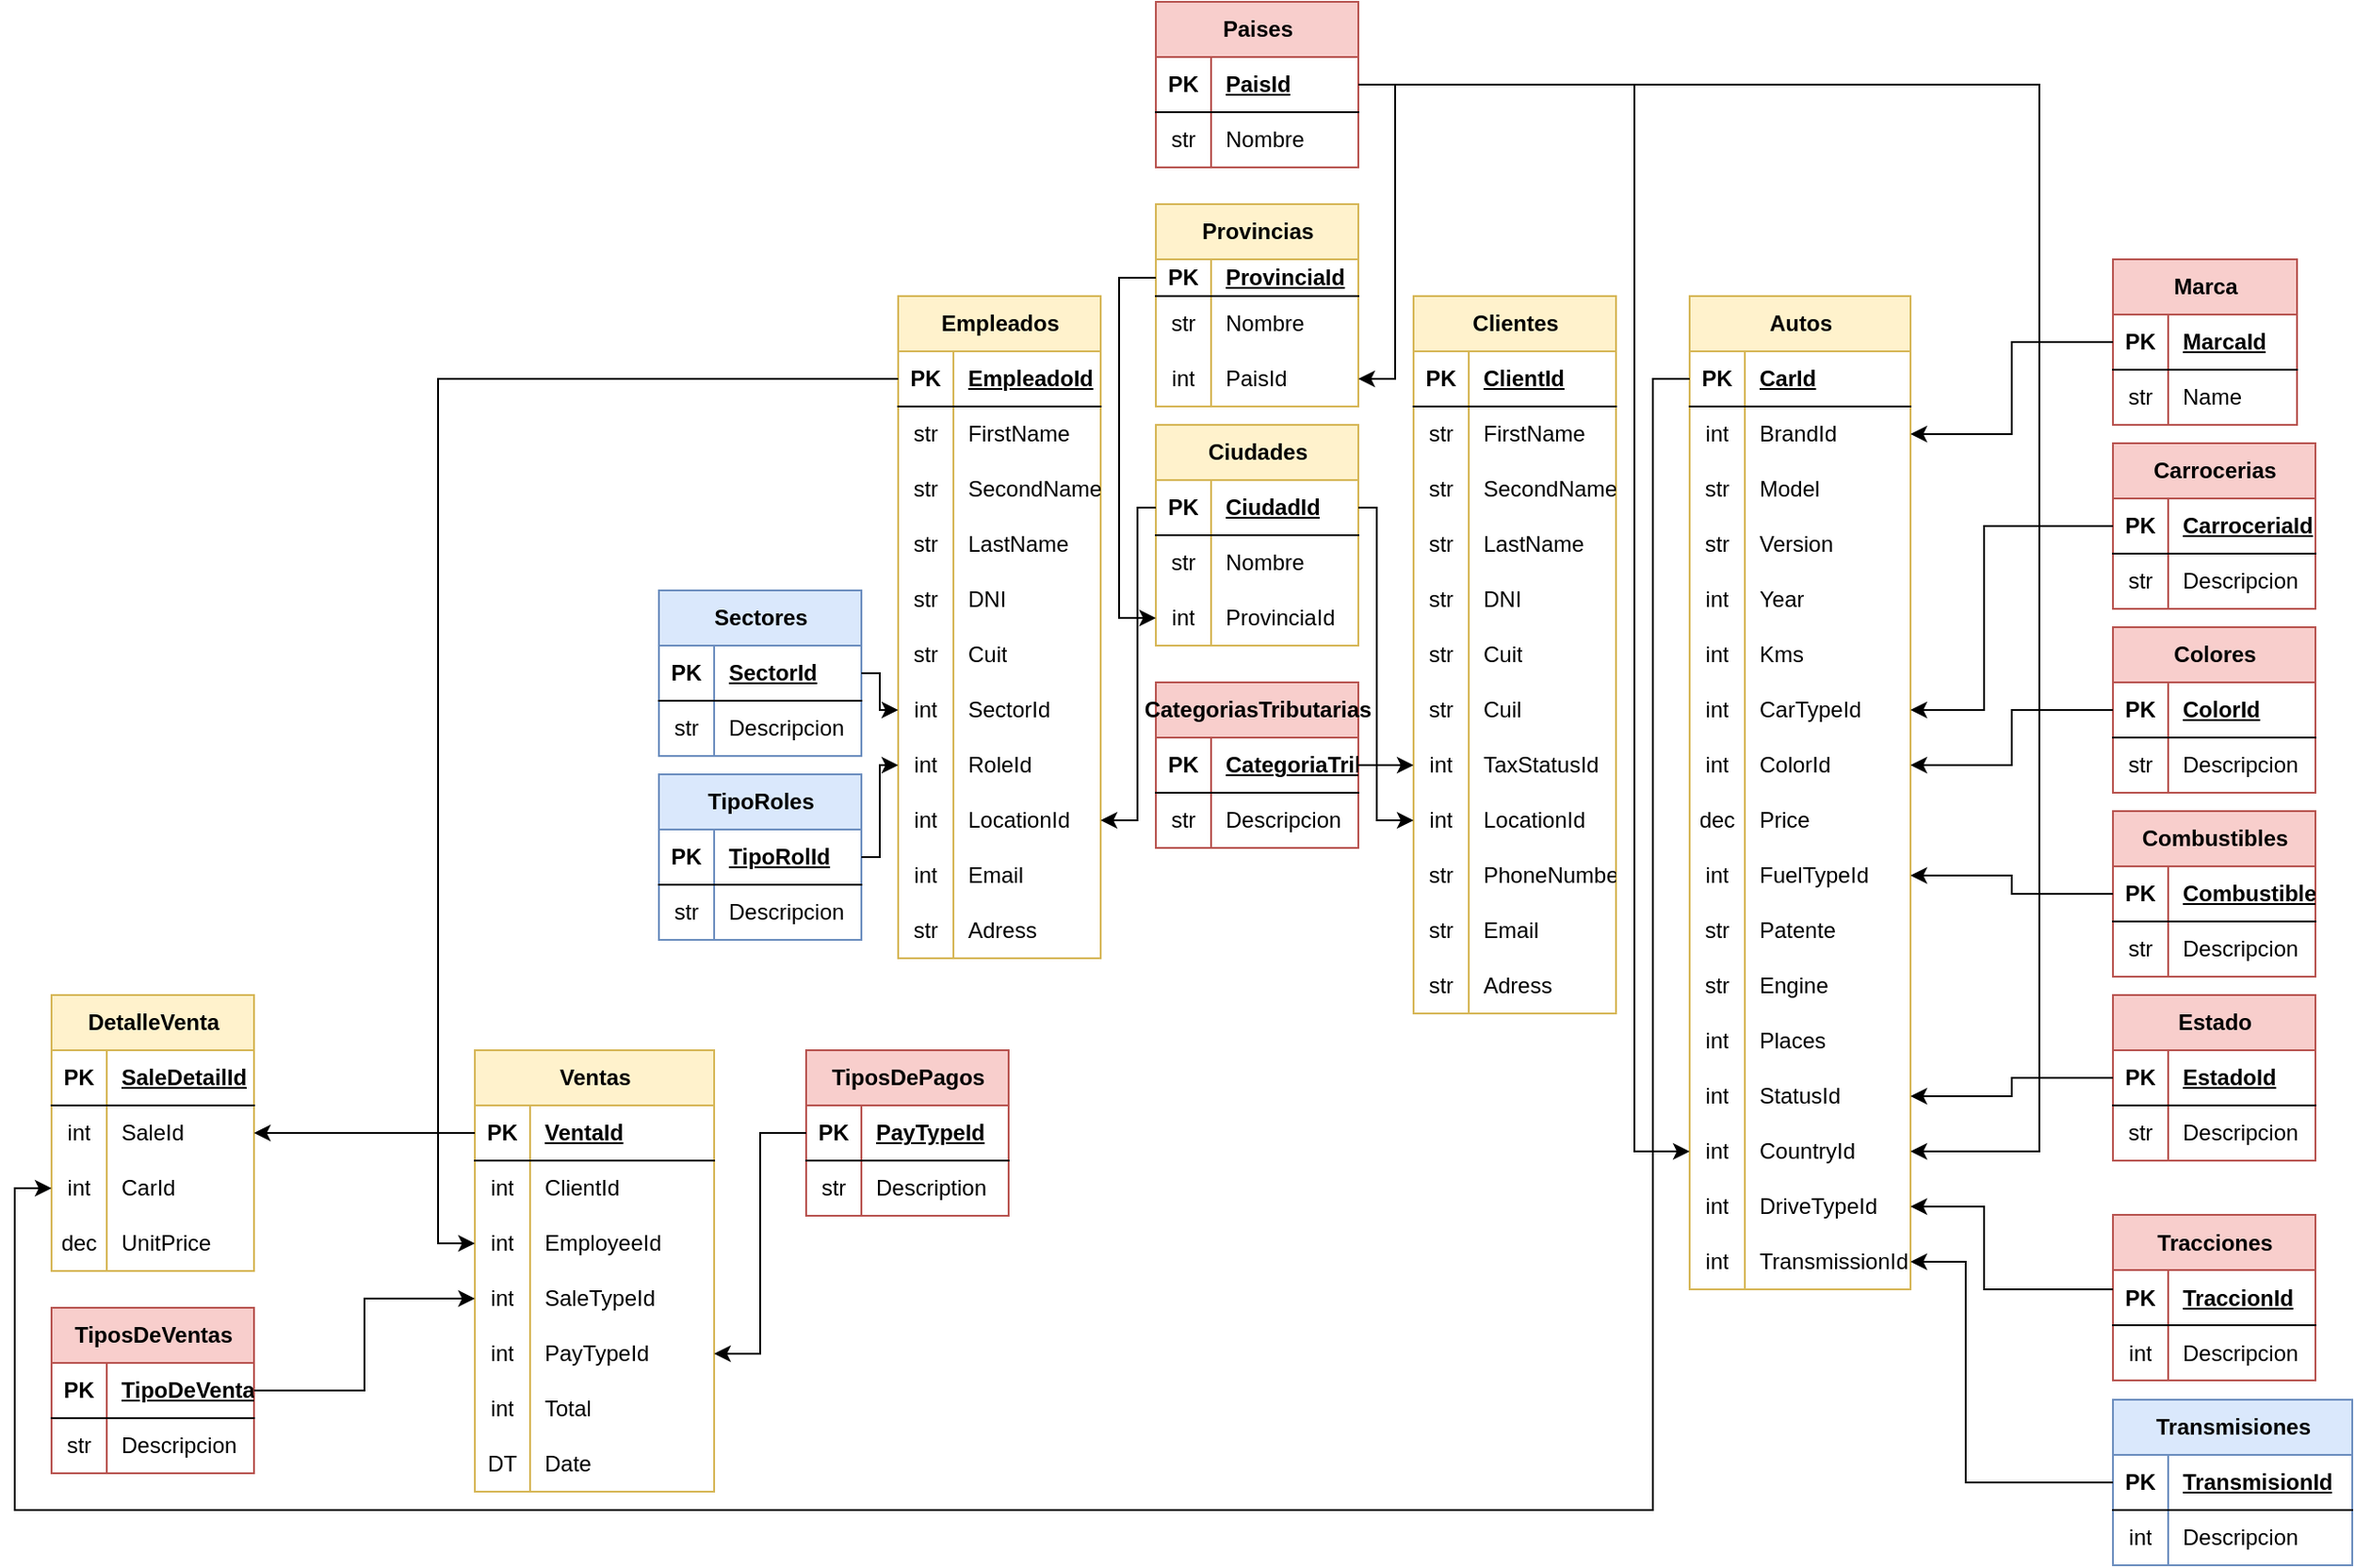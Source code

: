 <mxfile version="21.2.8" type="device">
  <diagram name="Página-1" id="uFnKu_mt-Ai7RE2ZJWEs">
    <mxGraphModel dx="1605" dy="1664" grid="1" gridSize="10" guides="1" tooltips="1" connect="1" arrows="1" fold="1" page="1" pageScale="1" pageWidth="827" pageHeight="1169" math="0" shadow="0">
      <root>
        <mxCell id="0" />
        <mxCell id="1" parent="0" />
        <mxCell id="ZsXsRK4EZNJTLNM_DU1y-1" value="Marca" style="shape=table;startSize=30;container=1;collapsible=1;childLayout=tableLayout;fixedRows=1;rowLines=0;fontStyle=1;align=center;resizeLast=1;html=1;fillColor=#f8cecc;strokeColor=#b85450;" parent="1" vertex="1">
          <mxGeometry x="590" y="20" width="100" height="90" as="geometry" />
        </mxCell>
        <mxCell id="ZsXsRK4EZNJTLNM_DU1y-2" value="" style="shape=tableRow;horizontal=0;startSize=0;swimlaneHead=0;swimlaneBody=0;fillColor=none;collapsible=0;dropTarget=0;points=[[0,0.5],[1,0.5]];portConstraint=eastwest;top=0;left=0;right=0;bottom=1;" parent="ZsXsRK4EZNJTLNM_DU1y-1" vertex="1">
          <mxGeometry y="30" width="100" height="30" as="geometry" />
        </mxCell>
        <mxCell id="ZsXsRK4EZNJTLNM_DU1y-3" value="PK" style="shape=partialRectangle;connectable=0;fillColor=none;top=0;left=0;bottom=0;right=0;fontStyle=1;overflow=hidden;whiteSpace=wrap;html=1;" parent="ZsXsRK4EZNJTLNM_DU1y-2" vertex="1">
          <mxGeometry width="30" height="30" as="geometry">
            <mxRectangle width="30" height="30" as="alternateBounds" />
          </mxGeometry>
        </mxCell>
        <mxCell id="ZsXsRK4EZNJTLNM_DU1y-4" value="MarcaId" style="shape=partialRectangle;connectable=0;fillColor=none;top=0;left=0;bottom=0;right=0;align=left;spacingLeft=6;fontStyle=5;overflow=hidden;whiteSpace=wrap;html=1;" parent="ZsXsRK4EZNJTLNM_DU1y-2" vertex="1">
          <mxGeometry x="30" width="70" height="30" as="geometry">
            <mxRectangle width="70" height="30" as="alternateBounds" />
          </mxGeometry>
        </mxCell>
        <mxCell id="ZsXsRK4EZNJTLNM_DU1y-5" value="" style="shape=tableRow;horizontal=0;startSize=0;swimlaneHead=0;swimlaneBody=0;fillColor=none;collapsible=0;dropTarget=0;points=[[0,0.5],[1,0.5]];portConstraint=eastwest;top=0;left=0;right=0;bottom=0;" parent="ZsXsRK4EZNJTLNM_DU1y-1" vertex="1">
          <mxGeometry y="60" width="100" height="30" as="geometry" />
        </mxCell>
        <mxCell id="ZsXsRK4EZNJTLNM_DU1y-6" value="str" style="shape=partialRectangle;connectable=0;fillColor=none;top=0;left=0;bottom=0;right=0;editable=1;overflow=hidden;whiteSpace=wrap;html=1;" parent="ZsXsRK4EZNJTLNM_DU1y-5" vertex="1">
          <mxGeometry width="30" height="30" as="geometry">
            <mxRectangle width="30" height="30" as="alternateBounds" />
          </mxGeometry>
        </mxCell>
        <mxCell id="ZsXsRK4EZNJTLNM_DU1y-7" value="Name" style="shape=partialRectangle;connectable=0;fillColor=none;top=0;left=0;bottom=0;right=0;align=left;spacingLeft=6;overflow=hidden;whiteSpace=wrap;html=1;" parent="ZsXsRK4EZNJTLNM_DU1y-5" vertex="1">
          <mxGeometry x="30" width="70" height="30" as="geometry">
            <mxRectangle width="70" height="30" as="alternateBounds" />
          </mxGeometry>
        </mxCell>
        <mxCell id="ZsXsRK4EZNJTLNM_DU1y-14" value="Carrocerias" style="shape=table;startSize=30;container=1;collapsible=1;childLayout=tableLayout;fixedRows=1;rowLines=0;fontStyle=1;align=center;resizeLast=1;html=1;fillColor=#f8cecc;strokeColor=#b85450;" parent="1" vertex="1">
          <mxGeometry x="590" y="120" width="110" height="90" as="geometry" />
        </mxCell>
        <mxCell id="ZsXsRK4EZNJTLNM_DU1y-15" value="" style="shape=tableRow;horizontal=0;startSize=0;swimlaneHead=0;swimlaneBody=0;fillColor=none;collapsible=0;dropTarget=0;points=[[0,0.5],[1,0.5]];portConstraint=eastwest;top=0;left=0;right=0;bottom=1;" parent="ZsXsRK4EZNJTLNM_DU1y-14" vertex="1">
          <mxGeometry y="30" width="110" height="30" as="geometry" />
        </mxCell>
        <mxCell id="ZsXsRK4EZNJTLNM_DU1y-16" value="PK" style="shape=partialRectangle;connectable=0;fillColor=none;top=0;left=0;bottom=0;right=0;fontStyle=1;overflow=hidden;whiteSpace=wrap;html=1;" parent="ZsXsRK4EZNJTLNM_DU1y-15" vertex="1">
          <mxGeometry width="30" height="30" as="geometry">
            <mxRectangle width="30" height="30" as="alternateBounds" />
          </mxGeometry>
        </mxCell>
        <mxCell id="ZsXsRK4EZNJTLNM_DU1y-17" value="CarroceriaId" style="shape=partialRectangle;connectable=0;fillColor=none;top=0;left=0;bottom=0;right=0;align=left;spacingLeft=6;fontStyle=5;overflow=hidden;whiteSpace=wrap;html=1;" parent="ZsXsRK4EZNJTLNM_DU1y-15" vertex="1">
          <mxGeometry x="30" width="80" height="30" as="geometry">
            <mxRectangle width="80" height="30" as="alternateBounds" />
          </mxGeometry>
        </mxCell>
        <mxCell id="ZsXsRK4EZNJTLNM_DU1y-18" value="" style="shape=tableRow;horizontal=0;startSize=0;swimlaneHead=0;swimlaneBody=0;fillColor=none;collapsible=0;dropTarget=0;points=[[0,0.5],[1,0.5]];portConstraint=eastwest;top=0;left=0;right=0;bottom=0;" parent="ZsXsRK4EZNJTLNM_DU1y-14" vertex="1">
          <mxGeometry y="60" width="110" height="30" as="geometry" />
        </mxCell>
        <mxCell id="ZsXsRK4EZNJTLNM_DU1y-19" value="str" style="shape=partialRectangle;connectable=0;fillColor=none;top=0;left=0;bottom=0;right=0;editable=1;overflow=hidden;whiteSpace=wrap;html=1;" parent="ZsXsRK4EZNJTLNM_DU1y-18" vertex="1">
          <mxGeometry width="30" height="30" as="geometry">
            <mxRectangle width="30" height="30" as="alternateBounds" />
          </mxGeometry>
        </mxCell>
        <mxCell id="ZsXsRK4EZNJTLNM_DU1y-20" value="Descripcion" style="shape=partialRectangle;connectable=0;fillColor=none;top=0;left=0;bottom=0;right=0;align=left;spacingLeft=6;overflow=hidden;whiteSpace=wrap;html=1;" parent="ZsXsRK4EZNJTLNM_DU1y-18" vertex="1">
          <mxGeometry x="30" width="80" height="30" as="geometry">
            <mxRectangle width="80" height="30" as="alternateBounds" />
          </mxGeometry>
        </mxCell>
        <mxCell id="ZsXsRK4EZNJTLNM_DU1y-27" value="Colores" style="shape=table;startSize=30;container=1;collapsible=1;childLayout=tableLayout;fixedRows=1;rowLines=0;fontStyle=1;align=center;resizeLast=1;html=1;fillColor=#f8cecc;strokeColor=#b85450;" parent="1" vertex="1">
          <mxGeometry x="590" y="220" width="110" height="90" as="geometry" />
        </mxCell>
        <mxCell id="ZsXsRK4EZNJTLNM_DU1y-28" value="" style="shape=tableRow;horizontal=0;startSize=0;swimlaneHead=0;swimlaneBody=0;fillColor=none;collapsible=0;dropTarget=0;points=[[0,0.5],[1,0.5]];portConstraint=eastwest;top=0;left=0;right=0;bottom=1;" parent="ZsXsRK4EZNJTLNM_DU1y-27" vertex="1">
          <mxGeometry y="30" width="110" height="30" as="geometry" />
        </mxCell>
        <mxCell id="ZsXsRK4EZNJTLNM_DU1y-29" value="PK" style="shape=partialRectangle;connectable=0;fillColor=none;top=0;left=0;bottom=0;right=0;fontStyle=1;overflow=hidden;whiteSpace=wrap;html=1;" parent="ZsXsRK4EZNJTLNM_DU1y-28" vertex="1">
          <mxGeometry width="30" height="30" as="geometry">
            <mxRectangle width="30" height="30" as="alternateBounds" />
          </mxGeometry>
        </mxCell>
        <mxCell id="ZsXsRK4EZNJTLNM_DU1y-30" value="ColorId" style="shape=partialRectangle;connectable=0;fillColor=none;top=0;left=0;bottom=0;right=0;align=left;spacingLeft=6;fontStyle=5;overflow=hidden;whiteSpace=wrap;html=1;" parent="ZsXsRK4EZNJTLNM_DU1y-28" vertex="1">
          <mxGeometry x="30" width="80" height="30" as="geometry">
            <mxRectangle width="80" height="30" as="alternateBounds" />
          </mxGeometry>
        </mxCell>
        <mxCell id="ZsXsRK4EZNJTLNM_DU1y-31" value="" style="shape=tableRow;horizontal=0;startSize=0;swimlaneHead=0;swimlaneBody=0;fillColor=none;collapsible=0;dropTarget=0;points=[[0,0.5],[1,0.5]];portConstraint=eastwest;top=0;left=0;right=0;bottom=0;" parent="ZsXsRK4EZNJTLNM_DU1y-27" vertex="1">
          <mxGeometry y="60" width="110" height="30" as="geometry" />
        </mxCell>
        <mxCell id="ZsXsRK4EZNJTLNM_DU1y-32" value="str" style="shape=partialRectangle;connectable=0;fillColor=none;top=0;left=0;bottom=0;right=0;editable=1;overflow=hidden;whiteSpace=wrap;html=1;" parent="ZsXsRK4EZNJTLNM_DU1y-31" vertex="1">
          <mxGeometry width="30" height="30" as="geometry">
            <mxRectangle width="30" height="30" as="alternateBounds" />
          </mxGeometry>
        </mxCell>
        <mxCell id="ZsXsRK4EZNJTLNM_DU1y-33" value="Descripcion" style="shape=partialRectangle;connectable=0;fillColor=none;top=0;left=0;bottom=0;right=0;align=left;spacingLeft=6;overflow=hidden;whiteSpace=wrap;html=1;" parent="ZsXsRK4EZNJTLNM_DU1y-31" vertex="1">
          <mxGeometry x="30" width="80" height="30" as="geometry">
            <mxRectangle width="80" height="30" as="alternateBounds" />
          </mxGeometry>
        </mxCell>
        <mxCell id="ZsXsRK4EZNJTLNM_DU1y-40" value="Autos" style="shape=table;startSize=30;container=1;collapsible=1;childLayout=tableLayout;fixedRows=1;rowLines=0;fontStyle=1;align=center;resizeLast=1;html=1;fillColor=#fff2cc;strokeColor=#d6b656;" parent="1" vertex="1">
          <mxGeometry x="360" y="40" width="120" height="540" as="geometry" />
        </mxCell>
        <mxCell id="ZsXsRK4EZNJTLNM_DU1y-41" value="" style="shape=tableRow;horizontal=0;startSize=0;swimlaneHead=0;swimlaneBody=0;fillColor=none;collapsible=0;dropTarget=0;points=[[0,0.5],[1,0.5]];portConstraint=eastwest;top=0;left=0;right=0;bottom=1;" parent="ZsXsRK4EZNJTLNM_DU1y-40" vertex="1">
          <mxGeometry y="30" width="120" height="30" as="geometry" />
        </mxCell>
        <mxCell id="ZsXsRK4EZNJTLNM_DU1y-42" value="PK" style="shape=partialRectangle;connectable=0;fillColor=none;top=0;left=0;bottom=0;right=0;fontStyle=1;overflow=hidden;whiteSpace=wrap;html=1;" parent="ZsXsRK4EZNJTLNM_DU1y-41" vertex="1">
          <mxGeometry width="30" height="30" as="geometry">
            <mxRectangle width="30" height="30" as="alternateBounds" />
          </mxGeometry>
        </mxCell>
        <mxCell id="ZsXsRK4EZNJTLNM_DU1y-43" value="CarId" style="shape=partialRectangle;connectable=0;fillColor=none;top=0;left=0;bottom=0;right=0;align=left;spacingLeft=6;fontStyle=5;overflow=hidden;whiteSpace=wrap;html=1;" parent="ZsXsRK4EZNJTLNM_DU1y-41" vertex="1">
          <mxGeometry x="30" width="90" height="30" as="geometry">
            <mxRectangle width="90" height="30" as="alternateBounds" />
          </mxGeometry>
        </mxCell>
        <mxCell id="ZsXsRK4EZNJTLNM_DU1y-44" value="" style="shape=tableRow;horizontal=0;startSize=0;swimlaneHead=0;swimlaneBody=0;fillColor=none;collapsible=0;dropTarget=0;points=[[0,0.5],[1,0.5]];portConstraint=eastwest;top=0;left=0;right=0;bottom=0;" parent="ZsXsRK4EZNJTLNM_DU1y-40" vertex="1">
          <mxGeometry y="60" width="120" height="30" as="geometry" />
        </mxCell>
        <mxCell id="ZsXsRK4EZNJTLNM_DU1y-45" value="int" style="shape=partialRectangle;connectable=0;fillColor=none;top=0;left=0;bottom=0;right=0;editable=1;overflow=hidden;whiteSpace=wrap;html=1;" parent="ZsXsRK4EZNJTLNM_DU1y-44" vertex="1">
          <mxGeometry width="30" height="30" as="geometry">
            <mxRectangle width="30" height="30" as="alternateBounds" />
          </mxGeometry>
        </mxCell>
        <mxCell id="ZsXsRK4EZNJTLNM_DU1y-46" value="BrandId" style="shape=partialRectangle;connectable=0;fillColor=none;top=0;left=0;bottom=0;right=0;align=left;spacingLeft=6;overflow=hidden;whiteSpace=wrap;html=1;" parent="ZsXsRK4EZNJTLNM_DU1y-44" vertex="1">
          <mxGeometry x="30" width="90" height="30" as="geometry">
            <mxRectangle width="90" height="30" as="alternateBounds" />
          </mxGeometry>
        </mxCell>
        <mxCell id="ZsXsRK4EZNJTLNM_DU1y-47" value="" style="shape=tableRow;horizontal=0;startSize=0;swimlaneHead=0;swimlaneBody=0;fillColor=none;collapsible=0;dropTarget=0;points=[[0,0.5],[1,0.5]];portConstraint=eastwest;top=0;left=0;right=0;bottom=0;" parent="ZsXsRK4EZNJTLNM_DU1y-40" vertex="1">
          <mxGeometry y="90" width="120" height="30" as="geometry" />
        </mxCell>
        <mxCell id="ZsXsRK4EZNJTLNM_DU1y-48" value="str" style="shape=partialRectangle;connectable=0;fillColor=none;top=0;left=0;bottom=0;right=0;editable=1;overflow=hidden;whiteSpace=wrap;html=1;" parent="ZsXsRK4EZNJTLNM_DU1y-47" vertex="1">
          <mxGeometry width="30" height="30" as="geometry">
            <mxRectangle width="30" height="30" as="alternateBounds" />
          </mxGeometry>
        </mxCell>
        <mxCell id="ZsXsRK4EZNJTLNM_DU1y-49" value="Model" style="shape=partialRectangle;connectable=0;fillColor=none;top=0;left=0;bottom=0;right=0;align=left;spacingLeft=6;overflow=hidden;whiteSpace=wrap;html=1;" parent="ZsXsRK4EZNJTLNM_DU1y-47" vertex="1">
          <mxGeometry x="30" width="90" height="30" as="geometry">
            <mxRectangle width="90" height="30" as="alternateBounds" />
          </mxGeometry>
        </mxCell>
        <mxCell id="ZsXsRK4EZNJTLNM_DU1y-122" style="shape=tableRow;horizontal=0;startSize=0;swimlaneHead=0;swimlaneBody=0;fillColor=none;collapsible=0;dropTarget=0;points=[[0,0.5],[1,0.5]];portConstraint=eastwest;top=0;left=0;right=0;bottom=0;" parent="ZsXsRK4EZNJTLNM_DU1y-40" vertex="1">
          <mxGeometry y="120" width="120" height="30" as="geometry" />
        </mxCell>
        <mxCell id="ZsXsRK4EZNJTLNM_DU1y-123" value="str" style="shape=partialRectangle;connectable=0;fillColor=none;top=0;left=0;bottom=0;right=0;editable=1;overflow=hidden;whiteSpace=wrap;html=1;" parent="ZsXsRK4EZNJTLNM_DU1y-122" vertex="1">
          <mxGeometry width="30" height="30" as="geometry">
            <mxRectangle width="30" height="30" as="alternateBounds" />
          </mxGeometry>
        </mxCell>
        <mxCell id="ZsXsRK4EZNJTLNM_DU1y-124" value="Version" style="shape=partialRectangle;connectable=0;fillColor=none;top=0;left=0;bottom=0;right=0;align=left;spacingLeft=6;overflow=hidden;whiteSpace=wrap;html=1;" parent="ZsXsRK4EZNJTLNM_DU1y-122" vertex="1">
          <mxGeometry x="30" width="90" height="30" as="geometry">
            <mxRectangle width="90" height="30" as="alternateBounds" />
          </mxGeometry>
        </mxCell>
        <mxCell id="ZsXsRK4EZNJTLNM_DU1y-50" value="" style="shape=tableRow;horizontal=0;startSize=0;swimlaneHead=0;swimlaneBody=0;fillColor=none;collapsible=0;dropTarget=0;points=[[0,0.5],[1,0.5]];portConstraint=eastwest;top=0;left=0;right=0;bottom=0;" parent="ZsXsRK4EZNJTLNM_DU1y-40" vertex="1">
          <mxGeometry y="150" width="120" height="30" as="geometry" />
        </mxCell>
        <mxCell id="ZsXsRK4EZNJTLNM_DU1y-51" value="int" style="shape=partialRectangle;connectable=0;fillColor=none;top=0;left=0;bottom=0;right=0;editable=1;overflow=hidden;whiteSpace=wrap;html=1;" parent="ZsXsRK4EZNJTLNM_DU1y-50" vertex="1">
          <mxGeometry width="30" height="30" as="geometry">
            <mxRectangle width="30" height="30" as="alternateBounds" />
          </mxGeometry>
        </mxCell>
        <mxCell id="ZsXsRK4EZNJTLNM_DU1y-52" value="Year" style="shape=partialRectangle;connectable=0;fillColor=none;top=0;left=0;bottom=0;right=0;align=left;spacingLeft=6;overflow=hidden;whiteSpace=wrap;html=1;" parent="ZsXsRK4EZNJTLNM_DU1y-50" vertex="1">
          <mxGeometry x="30" width="90" height="30" as="geometry">
            <mxRectangle width="90" height="30" as="alternateBounds" />
          </mxGeometry>
        </mxCell>
        <mxCell id="ZsXsRK4EZNJTLNM_DU1y-53" style="shape=tableRow;horizontal=0;startSize=0;swimlaneHead=0;swimlaneBody=0;fillColor=none;collapsible=0;dropTarget=0;points=[[0,0.5],[1,0.5]];portConstraint=eastwest;top=0;left=0;right=0;bottom=0;" parent="ZsXsRK4EZNJTLNM_DU1y-40" vertex="1">
          <mxGeometry y="180" width="120" height="30" as="geometry" />
        </mxCell>
        <mxCell id="ZsXsRK4EZNJTLNM_DU1y-54" value="int" style="shape=partialRectangle;connectable=0;fillColor=none;top=0;left=0;bottom=0;right=0;editable=1;overflow=hidden;whiteSpace=wrap;html=1;" parent="ZsXsRK4EZNJTLNM_DU1y-53" vertex="1">
          <mxGeometry width="30" height="30" as="geometry">
            <mxRectangle width="30" height="30" as="alternateBounds" />
          </mxGeometry>
        </mxCell>
        <mxCell id="ZsXsRK4EZNJTLNM_DU1y-55" value="Kms" style="shape=partialRectangle;connectable=0;fillColor=none;top=0;left=0;bottom=0;right=0;align=left;spacingLeft=6;overflow=hidden;whiteSpace=wrap;html=1;" parent="ZsXsRK4EZNJTLNM_DU1y-53" vertex="1">
          <mxGeometry x="30" width="90" height="30" as="geometry">
            <mxRectangle width="90" height="30" as="alternateBounds" />
          </mxGeometry>
        </mxCell>
        <mxCell id="ZsXsRK4EZNJTLNM_DU1y-56" style="shape=tableRow;horizontal=0;startSize=0;swimlaneHead=0;swimlaneBody=0;fillColor=none;collapsible=0;dropTarget=0;points=[[0,0.5],[1,0.5]];portConstraint=eastwest;top=0;left=0;right=0;bottom=0;" parent="ZsXsRK4EZNJTLNM_DU1y-40" vertex="1">
          <mxGeometry y="210" width="120" height="30" as="geometry" />
        </mxCell>
        <mxCell id="ZsXsRK4EZNJTLNM_DU1y-57" value="int" style="shape=partialRectangle;connectable=0;fillColor=none;top=0;left=0;bottom=0;right=0;editable=1;overflow=hidden;whiteSpace=wrap;html=1;" parent="ZsXsRK4EZNJTLNM_DU1y-56" vertex="1">
          <mxGeometry width="30" height="30" as="geometry">
            <mxRectangle width="30" height="30" as="alternateBounds" />
          </mxGeometry>
        </mxCell>
        <mxCell id="ZsXsRK4EZNJTLNM_DU1y-58" value="CarTypeId" style="shape=partialRectangle;connectable=0;fillColor=none;top=0;left=0;bottom=0;right=0;align=left;spacingLeft=6;overflow=hidden;whiteSpace=wrap;html=1;" parent="ZsXsRK4EZNJTLNM_DU1y-56" vertex="1">
          <mxGeometry x="30" width="90" height="30" as="geometry">
            <mxRectangle width="90" height="30" as="alternateBounds" />
          </mxGeometry>
        </mxCell>
        <mxCell id="ZsXsRK4EZNJTLNM_DU1y-59" style="shape=tableRow;horizontal=0;startSize=0;swimlaneHead=0;swimlaneBody=0;fillColor=none;collapsible=0;dropTarget=0;points=[[0,0.5],[1,0.5]];portConstraint=eastwest;top=0;left=0;right=0;bottom=0;" parent="ZsXsRK4EZNJTLNM_DU1y-40" vertex="1">
          <mxGeometry y="240" width="120" height="30" as="geometry" />
        </mxCell>
        <mxCell id="ZsXsRK4EZNJTLNM_DU1y-60" value="int" style="shape=partialRectangle;connectable=0;fillColor=none;top=0;left=0;bottom=0;right=0;editable=1;overflow=hidden;whiteSpace=wrap;html=1;" parent="ZsXsRK4EZNJTLNM_DU1y-59" vertex="1">
          <mxGeometry width="30" height="30" as="geometry">
            <mxRectangle width="30" height="30" as="alternateBounds" />
          </mxGeometry>
        </mxCell>
        <mxCell id="ZsXsRK4EZNJTLNM_DU1y-61" value="ColorId" style="shape=partialRectangle;connectable=0;fillColor=none;top=0;left=0;bottom=0;right=0;align=left;spacingLeft=6;overflow=hidden;whiteSpace=wrap;html=1;" parent="ZsXsRK4EZNJTLNM_DU1y-59" vertex="1">
          <mxGeometry x="30" width="90" height="30" as="geometry">
            <mxRectangle width="90" height="30" as="alternateBounds" />
          </mxGeometry>
        </mxCell>
        <mxCell id="ZsXsRK4EZNJTLNM_DU1y-62" style="shape=tableRow;horizontal=0;startSize=0;swimlaneHead=0;swimlaneBody=0;fillColor=none;collapsible=0;dropTarget=0;points=[[0,0.5],[1,0.5]];portConstraint=eastwest;top=0;left=0;right=0;bottom=0;" parent="ZsXsRK4EZNJTLNM_DU1y-40" vertex="1">
          <mxGeometry y="270" width="120" height="30" as="geometry" />
        </mxCell>
        <mxCell id="ZsXsRK4EZNJTLNM_DU1y-63" value="dec" style="shape=partialRectangle;connectable=0;fillColor=none;top=0;left=0;bottom=0;right=0;editable=1;overflow=hidden;whiteSpace=wrap;html=1;" parent="ZsXsRK4EZNJTLNM_DU1y-62" vertex="1">
          <mxGeometry width="30" height="30" as="geometry">
            <mxRectangle width="30" height="30" as="alternateBounds" />
          </mxGeometry>
        </mxCell>
        <mxCell id="ZsXsRK4EZNJTLNM_DU1y-64" value="Price" style="shape=partialRectangle;connectable=0;fillColor=none;top=0;left=0;bottom=0;right=0;align=left;spacingLeft=6;overflow=hidden;whiteSpace=wrap;html=1;" parent="ZsXsRK4EZNJTLNM_DU1y-62" vertex="1">
          <mxGeometry x="30" width="90" height="30" as="geometry">
            <mxRectangle width="90" height="30" as="alternateBounds" />
          </mxGeometry>
        </mxCell>
        <mxCell id="ZsXsRK4EZNJTLNM_DU1y-78" style="shape=tableRow;horizontal=0;startSize=0;swimlaneHead=0;swimlaneBody=0;fillColor=none;collapsible=0;dropTarget=0;points=[[0,0.5],[1,0.5]];portConstraint=eastwest;top=0;left=0;right=0;bottom=0;" parent="ZsXsRK4EZNJTLNM_DU1y-40" vertex="1">
          <mxGeometry y="300" width="120" height="30" as="geometry" />
        </mxCell>
        <mxCell id="ZsXsRK4EZNJTLNM_DU1y-79" value="int" style="shape=partialRectangle;connectable=0;fillColor=none;top=0;left=0;bottom=0;right=0;editable=1;overflow=hidden;whiteSpace=wrap;html=1;" parent="ZsXsRK4EZNJTLNM_DU1y-78" vertex="1">
          <mxGeometry width="30" height="30" as="geometry">
            <mxRectangle width="30" height="30" as="alternateBounds" />
          </mxGeometry>
        </mxCell>
        <mxCell id="ZsXsRK4EZNJTLNM_DU1y-80" value="FuelTypeId" style="shape=partialRectangle;connectable=0;fillColor=none;top=0;left=0;bottom=0;right=0;align=left;spacingLeft=6;overflow=hidden;whiteSpace=wrap;html=1;" parent="ZsXsRK4EZNJTLNM_DU1y-78" vertex="1">
          <mxGeometry x="30" width="90" height="30" as="geometry">
            <mxRectangle width="90" height="30" as="alternateBounds" />
          </mxGeometry>
        </mxCell>
        <mxCell id="ZsXsRK4EZNJTLNM_DU1y-81" style="shape=tableRow;horizontal=0;startSize=0;swimlaneHead=0;swimlaneBody=0;fillColor=none;collapsible=0;dropTarget=0;points=[[0,0.5],[1,0.5]];portConstraint=eastwest;top=0;left=0;right=0;bottom=0;" parent="ZsXsRK4EZNJTLNM_DU1y-40" vertex="1">
          <mxGeometry y="330" width="120" height="30" as="geometry" />
        </mxCell>
        <mxCell id="ZsXsRK4EZNJTLNM_DU1y-82" value="str" style="shape=partialRectangle;connectable=0;fillColor=none;top=0;left=0;bottom=0;right=0;editable=1;overflow=hidden;whiteSpace=wrap;html=1;" parent="ZsXsRK4EZNJTLNM_DU1y-81" vertex="1">
          <mxGeometry width="30" height="30" as="geometry">
            <mxRectangle width="30" height="30" as="alternateBounds" />
          </mxGeometry>
        </mxCell>
        <mxCell id="ZsXsRK4EZNJTLNM_DU1y-83" value="Patente" style="shape=partialRectangle;connectable=0;fillColor=none;top=0;left=0;bottom=0;right=0;align=left;spacingLeft=6;overflow=hidden;whiteSpace=wrap;html=1;" parent="ZsXsRK4EZNJTLNM_DU1y-81" vertex="1">
          <mxGeometry x="30" width="90" height="30" as="geometry">
            <mxRectangle width="90" height="30" as="alternateBounds" />
          </mxGeometry>
        </mxCell>
        <mxCell id="ZsXsRK4EZNJTLNM_DU1y-84" style="shape=tableRow;horizontal=0;startSize=0;swimlaneHead=0;swimlaneBody=0;fillColor=none;collapsible=0;dropTarget=0;points=[[0,0.5],[1,0.5]];portConstraint=eastwest;top=0;left=0;right=0;bottom=0;" parent="ZsXsRK4EZNJTLNM_DU1y-40" vertex="1">
          <mxGeometry y="360" width="120" height="30" as="geometry" />
        </mxCell>
        <mxCell id="ZsXsRK4EZNJTLNM_DU1y-85" value="str" style="shape=partialRectangle;connectable=0;fillColor=none;top=0;left=0;bottom=0;right=0;editable=1;overflow=hidden;whiteSpace=wrap;html=1;" parent="ZsXsRK4EZNJTLNM_DU1y-84" vertex="1">
          <mxGeometry width="30" height="30" as="geometry">
            <mxRectangle width="30" height="30" as="alternateBounds" />
          </mxGeometry>
        </mxCell>
        <mxCell id="ZsXsRK4EZNJTLNM_DU1y-86" value="Engine" style="shape=partialRectangle;connectable=0;fillColor=none;top=0;left=0;bottom=0;right=0;align=left;spacingLeft=6;overflow=hidden;whiteSpace=wrap;html=1;" parent="ZsXsRK4EZNJTLNM_DU1y-84" vertex="1">
          <mxGeometry x="30" width="90" height="30" as="geometry">
            <mxRectangle width="90" height="30" as="alternateBounds" />
          </mxGeometry>
        </mxCell>
        <mxCell id="ZsXsRK4EZNJTLNM_DU1y-87" style="shape=tableRow;horizontal=0;startSize=0;swimlaneHead=0;swimlaneBody=0;fillColor=none;collapsible=0;dropTarget=0;points=[[0,0.5],[1,0.5]];portConstraint=eastwest;top=0;left=0;right=0;bottom=0;" parent="ZsXsRK4EZNJTLNM_DU1y-40" vertex="1">
          <mxGeometry y="390" width="120" height="30" as="geometry" />
        </mxCell>
        <mxCell id="ZsXsRK4EZNJTLNM_DU1y-88" value="int" style="shape=partialRectangle;connectable=0;fillColor=none;top=0;left=0;bottom=0;right=0;editable=1;overflow=hidden;whiteSpace=wrap;html=1;" parent="ZsXsRK4EZNJTLNM_DU1y-87" vertex="1">
          <mxGeometry width="30" height="30" as="geometry">
            <mxRectangle width="30" height="30" as="alternateBounds" />
          </mxGeometry>
        </mxCell>
        <mxCell id="ZsXsRK4EZNJTLNM_DU1y-89" value="Places" style="shape=partialRectangle;connectable=0;fillColor=none;top=0;left=0;bottom=0;right=0;align=left;spacingLeft=6;overflow=hidden;whiteSpace=wrap;html=1;" parent="ZsXsRK4EZNJTLNM_DU1y-87" vertex="1">
          <mxGeometry x="30" width="90" height="30" as="geometry">
            <mxRectangle width="90" height="30" as="alternateBounds" />
          </mxGeometry>
        </mxCell>
        <mxCell id="ZsXsRK4EZNJTLNM_DU1y-93" style="shape=tableRow;horizontal=0;startSize=0;swimlaneHead=0;swimlaneBody=0;fillColor=none;collapsible=0;dropTarget=0;points=[[0,0.5],[1,0.5]];portConstraint=eastwest;top=0;left=0;right=0;bottom=0;" parent="ZsXsRK4EZNJTLNM_DU1y-40" vertex="1">
          <mxGeometry y="420" width="120" height="30" as="geometry" />
        </mxCell>
        <mxCell id="ZsXsRK4EZNJTLNM_DU1y-94" value="int" style="shape=partialRectangle;connectable=0;fillColor=none;top=0;left=0;bottom=0;right=0;editable=1;overflow=hidden;whiteSpace=wrap;html=1;" parent="ZsXsRK4EZNJTLNM_DU1y-93" vertex="1">
          <mxGeometry width="30" height="30" as="geometry">
            <mxRectangle width="30" height="30" as="alternateBounds" />
          </mxGeometry>
        </mxCell>
        <mxCell id="ZsXsRK4EZNJTLNM_DU1y-95" value="StatusId" style="shape=partialRectangle;connectable=0;fillColor=none;top=0;left=0;bottom=0;right=0;align=left;spacingLeft=6;overflow=hidden;whiteSpace=wrap;html=1;" parent="ZsXsRK4EZNJTLNM_DU1y-93" vertex="1">
          <mxGeometry x="30" width="90" height="30" as="geometry">
            <mxRectangle width="90" height="30" as="alternateBounds" />
          </mxGeometry>
        </mxCell>
        <mxCell id="ZsXsRK4EZNJTLNM_DU1y-115" style="shape=tableRow;horizontal=0;startSize=0;swimlaneHead=0;swimlaneBody=0;fillColor=none;collapsible=0;dropTarget=0;points=[[0,0.5],[1,0.5]];portConstraint=eastwest;top=0;left=0;right=0;bottom=0;" parent="ZsXsRK4EZNJTLNM_DU1y-40" vertex="1">
          <mxGeometry y="450" width="120" height="30" as="geometry" />
        </mxCell>
        <mxCell id="ZsXsRK4EZNJTLNM_DU1y-116" value="int" style="shape=partialRectangle;connectable=0;fillColor=none;top=0;left=0;bottom=0;right=0;editable=1;overflow=hidden;whiteSpace=wrap;html=1;" parent="ZsXsRK4EZNJTLNM_DU1y-115" vertex="1">
          <mxGeometry width="30" height="30" as="geometry">
            <mxRectangle width="30" height="30" as="alternateBounds" />
          </mxGeometry>
        </mxCell>
        <mxCell id="ZsXsRK4EZNJTLNM_DU1y-117" value="CountryId" style="shape=partialRectangle;connectable=0;fillColor=none;top=0;left=0;bottom=0;right=0;align=left;spacingLeft=6;overflow=hidden;whiteSpace=wrap;html=1;" parent="ZsXsRK4EZNJTLNM_DU1y-115" vertex="1">
          <mxGeometry x="30" width="90" height="30" as="geometry">
            <mxRectangle width="90" height="30" as="alternateBounds" />
          </mxGeometry>
        </mxCell>
        <mxCell id="ZsXsRK4EZNJTLNM_DU1y-248" style="shape=tableRow;horizontal=0;startSize=0;swimlaneHead=0;swimlaneBody=0;fillColor=none;collapsible=0;dropTarget=0;points=[[0,0.5],[1,0.5]];portConstraint=eastwest;top=0;left=0;right=0;bottom=0;" parent="ZsXsRK4EZNJTLNM_DU1y-40" vertex="1">
          <mxGeometry y="480" width="120" height="30" as="geometry" />
        </mxCell>
        <mxCell id="ZsXsRK4EZNJTLNM_DU1y-249" value="int" style="shape=partialRectangle;connectable=0;fillColor=none;top=0;left=0;bottom=0;right=0;editable=1;overflow=hidden;whiteSpace=wrap;html=1;" parent="ZsXsRK4EZNJTLNM_DU1y-248" vertex="1">
          <mxGeometry width="30" height="30" as="geometry">
            <mxRectangle width="30" height="30" as="alternateBounds" />
          </mxGeometry>
        </mxCell>
        <mxCell id="ZsXsRK4EZNJTLNM_DU1y-250" value="DriveTypeId" style="shape=partialRectangle;connectable=0;fillColor=none;top=0;left=0;bottom=0;right=0;align=left;spacingLeft=6;overflow=hidden;whiteSpace=wrap;html=1;" parent="ZsXsRK4EZNJTLNM_DU1y-248" vertex="1">
          <mxGeometry x="30" width="90" height="30" as="geometry">
            <mxRectangle width="90" height="30" as="alternateBounds" />
          </mxGeometry>
        </mxCell>
        <mxCell id="ZsXsRK4EZNJTLNM_DU1y-251" style="shape=tableRow;horizontal=0;startSize=0;swimlaneHead=0;swimlaneBody=0;fillColor=none;collapsible=0;dropTarget=0;points=[[0,0.5],[1,0.5]];portConstraint=eastwest;top=0;left=0;right=0;bottom=0;" parent="ZsXsRK4EZNJTLNM_DU1y-40" vertex="1">
          <mxGeometry y="510" width="120" height="30" as="geometry" />
        </mxCell>
        <mxCell id="ZsXsRK4EZNJTLNM_DU1y-252" value="int" style="shape=partialRectangle;connectable=0;fillColor=none;top=0;left=0;bottom=0;right=0;editable=1;overflow=hidden;whiteSpace=wrap;html=1;" parent="ZsXsRK4EZNJTLNM_DU1y-251" vertex="1">
          <mxGeometry width="30" height="30" as="geometry">
            <mxRectangle width="30" height="30" as="alternateBounds" />
          </mxGeometry>
        </mxCell>
        <mxCell id="ZsXsRK4EZNJTLNM_DU1y-253" value="TransmissionId" style="shape=partialRectangle;connectable=0;fillColor=none;top=0;left=0;bottom=0;right=0;align=left;spacingLeft=6;overflow=hidden;whiteSpace=wrap;html=1;" parent="ZsXsRK4EZNJTLNM_DU1y-251" vertex="1">
          <mxGeometry x="30" width="90" height="30" as="geometry">
            <mxRectangle width="90" height="30" as="alternateBounds" />
          </mxGeometry>
        </mxCell>
        <mxCell id="ZsXsRK4EZNJTLNM_DU1y-65" value="Combustibles" style="shape=table;startSize=30;container=1;collapsible=1;childLayout=tableLayout;fixedRows=1;rowLines=0;fontStyle=1;align=center;resizeLast=1;html=1;fillColor=#f8cecc;strokeColor=#b85450;" parent="1" vertex="1">
          <mxGeometry x="590" y="320" width="110" height="90" as="geometry" />
        </mxCell>
        <mxCell id="ZsXsRK4EZNJTLNM_DU1y-66" value="" style="shape=tableRow;horizontal=0;startSize=0;swimlaneHead=0;swimlaneBody=0;fillColor=none;collapsible=0;dropTarget=0;points=[[0,0.5],[1,0.5]];portConstraint=eastwest;top=0;left=0;right=0;bottom=1;" parent="ZsXsRK4EZNJTLNM_DU1y-65" vertex="1">
          <mxGeometry y="30" width="110" height="30" as="geometry" />
        </mxCell>
        <mxCell id="ZsXsRK4EZNJTLNM_DU1y-67" value="PK" style="shape=partialRectangle;connectable=0;fillColor=none;top=0;left=0;bottom=0;right=0;fontStyle=1;overflow=hidden;whiteSpace=wrap;html=1;" parent="ZsXsRK4EZNJTLNM_DU1y-66" vertex="1">
          <mxGeometry width="30" height="30" as="geometry">
            <mxRectangle width="30" height="30" as="alternateBounds" />
          </mxGeometry>
        </mxCell>
        <mxCell id="ZsXsRK4EZNJTLNM_DU1y-68" value="CombustibleId&lt;span style=&quot;white-space: pre;&quot;&gt; &lt;/span&gt;" style="shape=partialRectangle;connectable=0;fillColor=none;top=0;left=0;bottom=0;right=0;align=left;spacingLeft=6;fontStyle=5;overflow=hidden;whiteSpace=wrap;html=1;" parent="ZsXsRK4EZNJTLNM_DU1y-66" vertex="1">
          <mxGeometry x="30" width="80" height="30" as="geometry">
            <mxRectangle width="80" height="30" as="alternateBounds" />
          </mxGeometry>
        </mxCell>
        <mxCell id="ZsXsRK4EZNJTLNM_DU1y-69" value="" style="shape=tableRow;horizontal=0;startSize=0;swimlaneHead=0;swimlaneBody=0;fillColor=none;collapsible=0;dropTarget=0;points=[[0,0.5],[1,0.5]];portConstraint=eastwest;top=0;left=0;right=0;bottom=0;" parent="ZsXsRK4EZNJTLNM_DU1y-65" vertex="1">
          <mxGeometry y="60" width="110" height="30" as="geometry" />
        </mxCell>
        <mxCell id="ZsXsRK4EZNJTLNM_DU1y-70" value="str" style="shape=partialRectangle;connectable=0;fillColor=none;top=0;left=0;bottom=0;right=0;editable=1;overflow=hidden;whiteSpace=wrap;html=1;" parent="ZsXsRK4EZNJTLNM_DU1y-69" vertex="1">
          <mxGeometry width="30" height="30" as="geometry">
            <mxRectangle width="30" height="30" as="alternateBounds" />
          </mxGeometry>
        </mxCell>
        <mxCell id="ZsXsRK4EZNJTLNM_DU1y-71" value="Descripcion" style="shape=partialRectangle;connectable=0;fillColor=none;top=0;left=0;bottom=0;right=0;align=left;spacingLeft=6;overflow=hidden;whiteSpace=wrap;html=1;" parent="ZsXsRK4EZNJTLNM_DU1y-69" vertex="1">
          <mxGeometry x="30" width="80" height="30" as="geometry">
            <mxRectangle width="80" height="30" as="alternateBounds" />
          </mxGeometry>
        </mxCell>
        <mxCell id="ZsXsRK4EZNJTLNM_DU1y-96" value="Estado" style="shape=table;startSize=30;container=1;collapsible=1;childLayout=tableLayout;fixedRows=1;rowLines=0;fontStyle=1;align=center;resizeLast=1;html=1;fillColor=#f8cecc;strokeColor=#b85450;" parent="1" vertex="1">
          <mxGeometry x="590" y="420" width="110" height="90" as="geometry" />
        </mxCell>
        <mxCell id="ZsXsRK4EZNJTLNM_DU1y-97" value="" style="shape=tableRow;horizontal=0;startSize=0;swimlaneHead=0;swimlaneBody=0;fillColor=none;collapsible=0;dropTarget=0;points=[[0,0.5],[1,0.5]];portConstraint=eastwest;top=0;left=0;right=0;bottom=1;" parent="ZsXsRK4EZNJTLNM_DU1y-96" vertex="1">
          <mxGeometry y="30" width="110" height="30" as="geometry" />
        </mxCell>
        <mxCell id="ZsXsRK4EZNJTLNM_DU1y-98" value="PK" style="shape=partialRectangle;connectable=0;fillColor=none;top=0;left=0;bottom=0;right=0;fontStyle=1;overflow=hidden;whiteSpace=wrap;html=1;" parent="ZsXsRK4EZNJTLNM_DU1y-97" vertex="1">
          <mxGeometry width="30" height="30" as="geometry">
            <mxRectangle width="30" height="30" as="alternateBounds" />
          </mxGeometry>
        </mxCell>
        <mxCell id="ZsXsRK4EZNJTLNM_DU1y-99" value="EstadoId" style="shape=partialRectangle;connectable=0;fillColor=none;top=0;left=0;bottom=0;right=0;align=left;spacingLeft=6;fontStyle=5;overflow=hidden;whiteSpace=wrap;html=1;" parent="ZsXsRK4EZNJTLNM_DU1y-97" vertex="1">
          <mxGeometry x="30" width="80" height="30" as="geometry">
            <mxRectangle width="80" height="30" as="alternateBounds" />
          </mxGeometry>
        </mxCell>
        <mxCell id="ZsXsRK4EZNJTLNM_DU1y-100" value="" style="shape=tableRow;horizontal=0;startSize=0;swimlaneHead=0;swimlaneBody=0;fillColor=none;collapsible=0;dropTarget=0;points=[[0,0.5],[1,0.5]];portConstraint=eastwest;top=0;left=0;right=0;bottom=0;" parent="ZsXsRK4EZNJTLNM_DU1y-96" vertex="1">
          <mxGeometry y="60" width="110" height="30" as="geometry" />
        </mxCell>
        <mxCell id="ZsXsRK4EZNJTLNM_DU1y-101" value="str" style="shape=partialRectangle;connectable=0;fillColor=none;top=0;left=0;bottom=0;right=0;editable=1;overflow=hidden;whiteSpace=wrap;html=1;" parent="ZsXsRK4EZNJTLNM_DU1y-100" vertex="1">
          <mxGeometry width="30" height="30" as="geometry">
            <mxRectangle width="30" height="30" as="alternateBounds" />
          </mxGeometry>
        </mxCell>
        <mxCell id="ZsXsRK4EZNJTLNM_DU1y-102" value="Descripcion" style="shape=partialRectangle;connectable=0;fillColor=none;top=0;left=0;bottom=0;right=0;align=left;spacingLeft=6;overflow=hidden;whiteSpace=wrap;html=1;" parent="ZsXsRK4EZNJTLNM_DU1y-100" vertex="1">
          <mxGeometry x="30" width="80" height="30" as="geometry">
            <mxRectangle width="80" height="30" as="alternateBounds" />
          </mxGeometry>
        </mxCell>
        <mxCell id="ZsXsRK4EZNJTLNM_DU1y-103" style="edgeStyle=orthogonalEdgeStyle;rounded=0;orthogonalLoop=1;jettySize=auto;html=1;" parent="1" source="ZsXsRK4EZNJTLNM_DU1y-2" target="ZsXsRK4EZNJTLNM_DU1y-44" edge="1">
          <mxGeometry relative="1" as="geometry" />
        </mxCell>
        <mxCell id="ZsXsRK4EZNJTLNM_DU1y-104" style="edgeStyle=orthogonalEdgeStyle;rounded=0;orthogonalLoop=1;jettySize=auto;html=1;" parent="1" source="ZsXsRK4EZNJTLNM_DU1y-15" target="ZsXsRK4EZNJTLNM_DU1y-56" edge="1">
          <mxGeometry relative="1" as="geometry">
            <Array as="points">
              <mxPoint x="520" y="165" />
              <mxPoint x="520" y="265" />
            </Array>
          </mxGeometry>
        </mxCell>
        <mxCell id="ZsXsRK4EZNJTLNM_DU1y-105" style="edgeStyle=orthogonalEdgeStyle;rounded=0;orthogonalLoop=1;jettySize=auto;html=1;" parent="1" source="ZsXsRK4EZNJTLNM_DU1y-28" target="ZsXsRK4EZNJTLNM_DU1y-59" edge="1">
          <mxGeometry relative="1" as="geometry" />
        </mxCell>
        <mxCell id="ZsXsRK4EZNJTLNM_DU1y-106" style="edgeStyle=orthogonalEdgeStyle;rounded=0;orthogonalLoop=1;jettySize=auto;html=1;" parent="1" source="ZsXsRK4EZNJTLNM_DU1y-66" target="ZsXsRK4EZNJTLNM_DU1y-78" edge="1">
          <mxGeometry relative="1" as="geometry" />
        </mxCell>
        <mxCell id="ZsXsRK4EZNJTLNM_DU1y-107" style="edgeStyle=orthogonalEdgeStyle;rounded=0;orthogonalLoop=1;jettySize=auto;html=1;" parent="1" source="ZsXsRK4EZNJTLNM_DU1y-97" target="ZsXsRK4EZNJTLNM_DU1y-93" edge="1">
          <mxGeometry relative="1" as="geometry" />
        </mxCell>
        <mxCell id="ZsXsRK4EZNJTLNM_DU1y-118" style="edgeStyle=orthogonalEdgeStyle;rounded=0;orthogonalLoop=1;jettySize=auto;html=1;" parent="1" source="ZsXsRK4EZNJTLNM_DU1y-242" target="ZsXsRK4EZNJTLNM_DU1y-115" edge="1">
          <mxGeometry relative="1" as="geometry">
            <mxPoint x="590" y="565" as="sourcePoint" />
            <Array as="points">
              <mxPoint x="550" y="-75" />
              <mxPoint x="550" y="505" />
            </Array>
          </mxGeometry>
        </mxCell>
        <mxCell id="ZsXsRK4EZNJTLNM_DU1y-125" value="Clientes" style="shape=table;startSize=30;container=1;collapsible=1;childLayout=tableLayout;fixedRows=1;rowLines=0;fontStyle=1;align=center;resizeLast=1;html=1;fillColor=#fff2cc;strokeColor=#d6b656;" parent="1" vertex="1">
          <mxGeometry x="210" y="40" width="110" height="390" as="geometry" />
        </mxCell>
        <mxCell id="ZsXsRK4EZNJTLNM_DU1y-126" value="" style="shape=tableRow;horizontal=0;startSize=0;swimlaneHead=0;swimlaneBody=0;fillColor=none;collapsible=0;dropTarget=0;points=[[0,0.5],[1,0.5]];portConstraint=eastwest;top=0;left=0;right=0;bottom=1;" parent="ZsXsRK4EZNJTLNM_DU1y-125" vertex="1">
          <mxGeometry y="30" width="110" height="30" as="geometry" />
        </mxCell>
        <mxCell id="ZsXsRK4EZNJTLNM_DU1y-127" value="PK" style="shape=partialRectangle;connectable=0;fillColor=none;top=0;left=0;bottom=0;right=0;fontStyle=1;overflow=hidden;whiteSpace=wrap;html=1;" parent="ZsXsRK4EZNJTLNM_DU1y-126" vertex="1">
          <mxGeometry width="30" height="30" as="geometry">
            <mxRectangle width="30" height="30" as="alternateBounds" />
          </mxGeometry>
        </mxCell>
        <mxCell id="ZsXsRK4EZNJTLNM_DU1y-128" value="ClientId" style="shape=partialRectangle;connectable=0;fillColor=none;top=0;left=0;bottom=0;right=0;align=left;spacingLeft=6;fontStyle=5;overflow=hidden;whiteSpace=wrap;html=1;" parent="ZsXsRK4EZNJTLNM_DU1y-126" vertex="1">
          <mxGeometry x="30" width="80" height="30" as="geometry">
            <mxRectangle width="80" height="30" as="alternateBounds" />
          </mxGeometry>
        </mxCell>
        <mxCell id="ZsXsRK4EZNJTLNM_DU1y-129" value="" style="shape=tableRow;horizontal=0;startSize=0;swimlaneHead=0;swimlaneBody=0;fillColor=none;collapsible=0;dropTarget=0;points=[[0,0.5],[1,0.5]];portConstraint=eastwest;top=0;left=0;right=0;bottom=0;" parent="ZsXsRK4EZNJTLNM_DU1y-125" vertex="1">
          <mxGeometry y="60" width="110" height="30" as="geometry" />
        </mxCell>
        <mxCell id="ZsXsRK4EZNJTLNM_DU1y-130" value="str" style="shape=partialRectangle;connectable=0;fillColor=none;top=0;left=0;bottom=0;right=0;editable=1;overflow=hidden;whiteSpace=wrap;html=1;" parent="ZsXsRK4EZNJTLNM_DU1y-129" vertex="1">
          <mxGeometry width="30" height="30" as="geometry">
            <mxRectangle width="30" height="30" as="alternateBounds" />
          </mxGeometry>
        </mxCell>
        <mxCell id="ZsXsRK4EZNJTLNM_DU1y-131" value="FirstName" style="shape=partialRectangle;connectable=0;fillColor=none;top=0;left=0;bottom=0;right=0;align=left;spacingLeft=6;overflow=hidden;whiteSpace=wrap;html=1;" parent="ZsXsRK4EZNJTLNM_DU1y-129" vertex="1">
          <mxGeometry x="30" width="80" height="30" as="geometry">
            <mxRectangle width="80" height="30" as="alternateBounds" />
          </mxGeometry>
        </mxCell>
        <mxCell id="ZsXsRK4EZNJTLNM_DU1y-132" style="shape=tableRow;horizontal=0;startSize=0;swimlaneHead=0;swimlaneBody=0;fillColor=none;collapsible=0;dropTarget=0;points=[[0,0.5],[1,0.5]];portConstraint=eastwest;top=0;left=0;right=0;bottom=0;" parent="ZsXsRK4EZNJTLNM_DU1y-125" vertex="1">
          <mxGeometry y="90" width="110" height="30" as="geometry" />
        </mxCell>
        <mxCell id="ZsXsRK4EZNJTLNM_DU1y-133" value="str" style="shape=partialRectangle;connectable=0;fillColor=none;top=0;left=0;bottom=0;right=0;editable=1;overflow=hidden;whiteSpace=wrap;html=1;" parent="ZsXsRK4EZNJTLNM_DU1y-132" vertex="1">
          <mxGeometry width="30" height="30" as="geometry">
            <mxRectangle width="30" height="30" as="alternateBounds" />
          </mxGeometry>
        </mxCell>
        <mxCell id="ZsXsRK4EZNJTLNM_DU1y-134" value="SecondName" style="shape=partialRectangle;connectable=0;fillColor=none;top=0;left=0;bottom=0;right=0;align=left;spacingLeft=6;overflow=hidden;whiteSpace=wrap;html=1;" parent="ZsXsRK4EZNJTLNM_DU1y-132" vertex="1">
          <mxGeometry x="30" width="80" height="30" as="geometry">
            <mxRectangle width="80" height="30" as="alternateBounds" />
          </mxGeometry>
        </mxCell>
        <mxCell id="ZsXsRK4EZNJTLNM_DU1y-135" style="shape=tableRow;horizontal=0;startSize=0;swimlaneHead=0;swimlaneBody=0;fillColor=none;collapsible=0;dropTarget=0;points=[[0,0.5],[1,0.5]];portConstraint=eastwest;top=0;left=0;right=0;bottom=0;" parent="ZsXsRK4EZNJTLNM_DU1y-125" vertex="1">
          <mxGeometry y="120" width="110" height="30" as="geometry" />
        </mxCell>
        <mxCell id="ZsXsRK4EZNJTLNM_DU1y-136" value="str" style="shape=partialRectangle;connectable=0;fillColor=none;top=0;left=0;bottom=0;right=0;editable=1;overflow=hidden;whiteSpace=wrap;html=1;" parent="ZsXsRK4EZNJTLNM_DU1y-135" vertex="1">
          <mxGeometry width="30" height="30" as="geometry">
            <mxRectangle width="30" height="30" as="alternateBounds" />
          </mxGeometry>
        </mxCell>
        <mxCell id="ZsXsRK4EZNJTLNM_DU1y-137" value="LastName" style="shape=partialRectangle;connectable=0;fillColor=none;top=0;left=0;bottom=0;right=0;align=left;spacingLeft=6;overflow=hidden;whiteSpace=wrap;html=1;" parent="ZsXsRK4EZNJTLNM_DU1y-135" vertex="1">
          <mxGeometry x="30" width="80" height="30" as="geometry">
            <mxRectangle width="80" height="30" as="alternateBounds" />
          </mxGeometry>
        </mxCell>
        <mxCell id="ZsXsRK4EZNJTLNM_DU1y-138" style="shape=tableRow;horizontal=0;startSize=0;swimlaneHead=0;swimlaneBody=0;fillColor=none;collapsible=0;dropTarget=0;points=[[0,0.5],[1,0.5]];portConstraint=eastwest;top=0;left=0;right=0;bottom=0;" parent="ZsXsRK4EZNJTLNM_DU1y-125" vertex="1">
          <mxGeometry y="150" width="110" height="30" as="geometry" />
        </mxCell>
        <mxCell id="ZsXsRK4EZNJTLNM_DU1y-139" value="str" style="shape=partialRectangle;connectable=0;fillColor=none;top=0;left=0;bottom=0;right=0;editable=1;overflow=hidden;whiteSpace=wrap;html=1;" parent="ZsXsRK4EZNJTLNM_DU1y-138" vertex="1">
          <mxGeometry width="30" height="30" as="geometry">
            <mxRectangle width="30" height="30" as="alternateBounds" />
          </mxGeometry>
        </mxCell>
        <mxCell id="ZsXsRK4EZNJTLNM_DU1y-140" value="DNI" style="shape=partialRectangle;connectable=0;fillColor=none;top=0;left=0;bottom=0;right=0;align=left;spacingLeft=6;overflow=hidden;whiteSpace=wrap;html=1;" parent="ZsXsRK4EZNJTLNM_DU1y-138" vertex="1">
          <mxGeometry x="30" width="80" height="30" as="geometry">
            <mxRectangle width="80" height="30" as="alternateBounds" />
          </mxGeometry>
        </mxCell>
        <mxCell id="ZsXsRK4EZNJTLNM_DU1y-141" style="shape=tableRow;horizontal=0;startSize=0;swimlaneHead=0;swimlaneBody=0;fillColor=none;collapsible=0;dropTarget=0;points=[[0,0.5],[1,0.5]];portConstraint=eastwest;top=0;left=0;right=0;bottom=0;" parent="ZsXsRK4EZNJTLNM_DU1y-125" vertex="1">
          <mxGeometry y="180" width="110" height="30" as="geometry" />
        </mxCell>
        <mxCell id="ZsXsRK4EZNJTLNM_DU1y-142" value="str" style="shape=partialRectangle;connectable=0;fillColor=none;top=0;left=0;bottom=0;right=0;editable=1;overflow=hidden;whiteSpace=wrap;html=1;" parent="ZsXsRK4EZNJTLNM_DU1y-141" vertex="1">
          <mxGeometry width="30" height="30" as="geometry">
            <mxRectangle width="30" height="30" as="alternateBounds" />
          </mxGeometry>
        </mxCell>
        <mxCell id="ZsXsRK4EZNJTLNM_DU1y-143" value="Cuit" style="shape=partialRectangle;connectable=0;fillColor=none;top=0;left=0;bottom=0;right=0;align=left;spacingLeft=6;overflow=hidden;whiteSpace=wrap;html=1;" parent="ZsXsRK4EZNJTLNM_DU1y-141" vertex="1">
          <mxGeometry x="30" width="80" height="30" as="geometry">
            <mxRectangle width="80" height="30" as="alternateBounds" />
          </mxGeometry>
        </mxCell>
        <mxCell id="ZsXsRK4EZNJTLNM_DU1y-144" style="shape=tableRow;horizontal=0;startSize=0;swimlaneHead=0;swimlaneBody=0;fillColor=none;collapsible=0;dropTarget=0;points=[[0,0.5],[1,0.5]];portConstraint=eastwest;top=0;left=0;right=0;bottom=0;" parent="ZsXsRK4EZNJTLNM_DU1y-125" vertex="1">
          <mxGeometry y="210" width="110" height="30" as="geometry" />
        </mxCell>
        <mxCell id="ZsXsRK4EZNJTLNM_DU1y-145" value="str" style="shape=partialRectangle;connectable=0;fillColor=none;top=0;left=0;bottom=0;right=0;editable=1;overflow=hidden;whiteSpace=wrap;html=1;" parent="ZsXsRK4EZNJTLNM_DU1y-144" vertex="1">
          <mxGeometry width="30" height="30" as="geometry">
            <mxRectangle width="30" height="30" as="alternateBounds" />
          </mxGeometry>
        </mxCell>
        <mxCell id="ZsXsRK4EZNJTLNM_DU1y-146" value="Cuil" style="shape=partialRectangle;connectable=0;fillColor=none;top=0;left=0;bottom=0;right=0;align=left;spacingLeft=6;overflow=hidden;whiteSpace=wrap;html=1;" parent="ZsXsRK4EZNJTLNM_DU1y-144" vertex="1">
          <mxGeometry x="30" width="80" height="30" as="geometry">
            <mxRectangle width="80" height="30" as="alternateBounds" />
          </mxGeometry>
        </mxCell>
        <mxCell id="ZsXsRK4EZNJTLNM_DU1y-147" style="shape=tableRow;horizontal=0;startSize=0;swimlaneHead=0;swimlaneBody=0;fillColor=none;collapsible=0;dropTarget=0;points=[[0,0.5],[1,0.5]];portConstraint=eastwest;top=0;left=0;right=0;bottom=0;" parent="ZsXsRK4EZNJTLNM_DU1y-125" vertex="1">
          <mxGeometry y="240" width="110" height="30" as="geometry" />
        </mxCell>
        <mxCell id="ZsXsRK4EZNJTLNM_DU1y-148" value="int" style="shape=partialRectangle;connectable=0;fillColor=none;top=0;left=0;bottom=0;right=0;editable=1;overflow=hidden;whiteSpace=wrap;html=1;" parent="ZsXsRK4EZNJTLNM_DU1y-147" vertex="1">
          <mxGeometry width="30" height="30" as="geometry">
            <mxRectangle width="30" height="30" as="alternateBounds" />
          </mxGeometry>
        </mxCell>
        <mxCell id="ZsXsRK4EZNJTLNM_DU1y-149" value="TaxStatusId" style="shape=partialRectangle;connectable=0;fillColor=none;top=0;left=0;bottom=0;right=0;align=left;spacingLeft=6;overflow=hidden;whiteSpace=wrap;html=1;" parent="ZsXsRK4EZNJTLNM_DU1y-147" vertex="1">
          <mxGeometry x="30" width="80" height="30" as="geometry">
            <mxRectangle width="80" height="30" as="alternateBounds" />
          </mxGeometry>
        </mxCell>
        <mxCell id="ZsXsRK4EZNJTLNM_DU1y-325" style="shape=tableRow;horizontal=0;startSize=0;swimlaneHead=0;swimlaneBody=0;fillColor=none;collapsible=0;dropTarget=0;points=[[0,0.5],[1,0.5]];portConstraint=eastwest;top=0;left=0;right=0;bottom=0;" parent="ZsXsRK4EZNJTLNM_DU1y-125" vertex="1">
          <mxGeometry y="270" width="110" height="30" as="geometry" />
        </mxCell>
        <mxCell id="ZsXsRK4EZNJTLNM_DU1y-326" value="int" style="shape=partialRectangle;connectable=0;fillColor=none;top=0;left=0;bottom=0;right=0;editable=1;overflow=hidden;whiteSpace=wrap;html=1;" parent="ZsXsRK4EZNJTLNM_DU1y-325" vertex="1">
          <mxGeometry width="30" height="30" as="geometry">
            <mxRectangle width="30" height="30" as="alternateBounds" />
          </mxGeometry>
        </mxCell>
        <mxCell id="ZsXsRK4EZNJTLNM_DU1y-327" value="LocationId" style="shape=partialRectangle;connectable=0;fillColor=none;top=0;left=0;bottom=0;right=0;align=left;spacingLeft=6;overflow=hidden;whiteSpace=wrap;html=1;" parent="ZsXsRK4EZNJTLNM_DU1y-325" vertex="1">
          <mxGeometry x="30" width="80" height="30" as="geometry">
            <mxRectangle width="80" height="30" as="alternateBounds" />
          </mxGeometry>
        </mxCell>
        <mxCell id="ZsXsRK4EZNJTLNM_DU1y-348" style="shape=tableRow;horizontal=0;startSize=0;swimlaneHead=0;swimlaneBody=0;fillColor=none;collapsible=0;dropTarget=0;points=[[0,0.5],[1,0.5]];portConstraint=eastwest;top=0;left=0;right=0;bottom=0;" parent="ZsXsRK4EZNJTLNM_DU1y-125" vertex="1">
          <mxGeometry y="300" width="110" height="30" as="geometry" />
        </mxCell>
        <mxCell id="ZsXsRK4EZNJTLNM_DU1y-349" value="str" style="shape=partialRectangle;connectable=0;fillColor=none;top=0;left=0;bottom=0;right=0;editable=1;overflow=hidden;whiteSpace=wrap;html=1;" parent="ZsXsRK4EZNJTLNM_DU1y-348" vertex="1">
          <mxGeometry width="30" height="30" as="geometry">
            <mxRectangle width="30" height="30" as="alternateBounds" />
          </mxGeometry>
        </mxCell>
        <mxCell id="ZsXsRK4EZNJTLNM_DU1y-350" value="PhoneNumber" style="shape=partialRectangle;connectable=0;fillColor=none;top=0;left=0;bottom=0;right=0;align=left;spacingLeft=6;overflow=hidden;whiteSpace=wrap;html=1;" parent="ZsXsRK4EZNJTLNM_DU1y-348" vertex="1">
          <mxGeometry x="30" width="80" height="30" as="geometry">
            <mxRectangle width="80" height="30" as="alternateBounds" />
          </mxGeometry>
        </mxCell>
        <mxCell id="ZsXsRK4EZNJTLNM_DU1y-351" style="shape=tableRow;horizontal=0;startSize=0;swimlaneHead=0;swimlaneBody=0;fillColor=none;collapsible=0;dropTarget=0;points=[[0,0.5],[1,0.5]];portConstraint=eastwest;top=0;left=0;right=0;bottom=0;" parent="ZsXsRK4EZNJTLNM_DU1y-125" vertex="1">
          <mxGeometry y="330" width="110" height="30" as="geometry" />
        </mxCell>
        <mxCell id="ZsXsRK4EZNJTLNM_DU1y-352" value="str" style="shape=partialRectangle;connectable=0;fillColor=none;top=0;left=0;bottom=0;right=0;editable=1;overflow=hidden;whiteSpace=wrap;html=1;" parent="ZsXsRK4EZNJTLNM_DU1y-351" vertex="1">
          <mxGeometry width="30" height="30" as="geometry">
            <mxRectangle width="30" height="30" as="alternateBounds" />
          </mxGeometry>
        </mxCell>
        <mxCell id="ZsXsRK4EZNJTLNM_DU1y-353" value="Email" style="shape=partialRectangle;connectable=0;fillColor=none;top=0;left=0;bottom=0;right=0;align=left;spacingLeft=6;overflow=hidden;whiteSpace=wrap;html=1;" parent="ZsXsRK4EZNJTLNM_DU1y-351" vertex="1">
          <mxGeometry x="30" width="80" height="30" as="geometry">
            <mxRectangle width="80" height="30" as="alternateBounds" />
          </mxGeometry>
        </mxCell>
        <mxCell id="ZsXsRK4EZNJTLNM_DU1y-354" style="shape=tableRow;horizontal=0;startSize=0;swimlaneHead=0;swimlaneBody=0;fillColor=none;collapsible=0;dropTarget=0;points=[[0,0.5],[1,0.5]];portConstraint=eastwest;top=0;left=0;right=0;bottom=0;" parent="ZsXsRK4EZNJTLNM_DU1y-125" vertex="1">
          <mxGeometry y="360" width="110" height="30" as="geometry" />
        </mxCell>
        <mxCell id="ZsXsRK4EZNJTLNM_DU1y-355" value="str" style="shape=partialRectangle;connectable=0;fillColor=none;top=0;left=0;bottom=0;right=0;editable=1;overflow=hidden;whiteSpace=wrap;html=1;" parent="ZsXsRK4EZNJTLNM_DU1y-354" vertex="1">
          <mxGeometry width="30" height="30" as="geometry">
            <mxRectangle width="30" height="30" as="alternateBounds" />
          </mxGeometry>
        </mxCell>
        <mxCell id="ZsXsRK4EZNJTLNM_DU1y-356" value="Adress" style="shape=partialRectangle;connectable=0;fillColor=none;top=0;left=0;bottom=0;right=0;align=left;spacingLeft=6;overflow=hidden;whiteSpace=wrap;html=1;" parent="ZsXsRK4EZNJTLNM_DU1y-354" vertex="1">
          <mxGeometry x="30" width="80" height="30" as="geometry">
            <mxRectangle width="80" height="30" as="alternateBounds" />
          </mxGeometry>
        </mxCell>
        <mxCell id="ZsXsRK4EZNJTLNM_DU1y-150" value="CategoriasTributarias" style="shape=table;startSize=30;container=1;collapsible=1;childLayout=tableLayout;fixedRows=1;rowLines=0;fontStyle=1;align=center;resizeLast=1;html=1;fillColor=#f8cecc;strokeColor=#b85450;" parent="1" vertex="1">
          <mxGeometry x="70" y="250" width="110" height="90" as="geometry" />
        </mxCell>
        <mxCell id="ZsXsRK4EZNJTLNM_DU1y-151" value="" style="shape=tableRow;horizontal=0;startSize=0;swimlaneHead=0;swimlaneBody=0;fillColor=none;collapsible=0;dropTarget=0;points=[[0,0.5],[1,0.5]];portConstraint=eastwest;top=0;left=0;right=0;bottom=1;" parent="ZsXsRK4EZNJTLNM_DU1y-150" vertex="1">
          <mxGeometry y="30" width="110" height="30" as="geometry" />
        </mxCell>
        <mxCell id="ZsXsRK4EZNJTLNM_DU1y-152" value="PK" style="shape=partialRectangle;connectable=0;fillColor=none;top=0;left=0;bottom=0;right=0;fontStyle=1;overflow=hidden;whiteSpace=wrap;html=1;" parent="ZsXsRK4EZNJTLNM_DU1y-151" vertex="1">
          <mxGeometry width="30" height="30" as="geometry">
            <mxRectangle width="30" height="30" as="alternateBounds" />
          </mxGeometry>
        </mxCell>
        <mxCell id="ZsXsRK4EZNJTLNM_DU1y-153" value="CategoriaTributariaId" style="shape=partialRectangle;connectable=0;fillColor=none;top=0;left=0;bottom=0;right=0;align=left;spacingLeft=6;fontStyle=5;overflow=hidden;whiteSpace=wrap;html=1;" parent="ZsXsRK4EZNJTLNM_DU1y-151" vertex="1">
          <mxGeometry x="30" width="80" height="30" as="geometry">
            <mxRectangle width="80" height="30" as="alternateBounds" />
          </mxGeometry>
        </mxCell>
        <mxCell id="ZsXsRK4EZNJTLNM_DU1y-154" value="" style="shape=tableRow;horizontal=0;startSize=0;swimlaneHead=0;swimlaneBody=0;fillColor=none;collapsible=0;dropTarget=0;points=[[0,0.5],[1,0.5]];portConstraint=eastwest;top=0;left=0;right=0;bottom=0;" parent="ZsXsRK4EZNJTLNM_DU1y-150" vertex="1">
          <mxGeometry y="60" width="110" height="30" as="geometry" />
        </mxCell>
        <mxCell id="ZsXsRK4EZNJTLNM_DU1y-155" value="str" style="shape=partialRectangle;connectable=0;fillColor=none;top=0;left=0;bottom=0;right=0;editable=1;overflow=hidden;whiteSpace=wrap;html=1;" parent="ZsXsRK4EZNJTLNM_DU1y-154" vertex="1">
          <mxGeometry width="30" height="30" as="geometry">
            <mxRectangle width="30" height="30" as="alternateBounds" />
          </mxGeometry>
        </mxCell>
        <mxCell id="ZsXsRK4EZNJTLNM_DU1y-156" value="Descripcion" style="shape=partialRectangle;connectable=0;fillColor=none;top=0;left=0;bottom=0;right=0;align=left;spacingLeft=6;overflow=hidden;whiteSpace=wrap;html=1;" parent="ZsXsRK4EZNJTLNM_DU1y-154" vertex="1">
          <mxGeometry x="30" width="80" height="30" as="geometry">
            <mxRectangle width="80" height="30" as="alternateBounds" />
          </mxGeometry>
        </mxCell>
        <mxCell id="ZsXsRK4EZNJTLNM_DU1y-182" value="Empleados" style="shape=table;startSize=30;container=1;collapsible=1;childLayout=tableLayout;fixedRows=1;rowLines=0;fontStyle=1;align=center;resizeLast=1;html=1;fillColor=#fff2cc;strokeColor=#d6b656;" parent="1" vertex="1">
          <mxGeometry x="-70" y="40" width="110" height="360" as="geometry" />
        </mxCell>
        <mxCell id="ZsXsRK4EZNJTLNM_DU1y-183" value="" style="shape=tableRow;horizontal=0;startSize=0;swimlaneHead=0;swimlaneBody=0;fillColor=none;collapsible=0;dropTarget=0;points=[[0,0.5],[1,0.5]];portConstraint=eastwest;top=0;left=0;right=0;bottom=1;" parent="ZsXsRK4EZNJTLNM_DU1y-182" vertex="1">
          <mxGeometry y="30" width="110" height="30" as="geometry" />
        </mxCell>
        <mxCell id="ZsXsRK4EZNJTLNM_DU1y-184" value="PK" style="shape=partialRectangle;connectable=0;fillColor=none;top=0;left=0;bottom=0;right=0;fontStyle=1;overflow=hidden;whiteSpace=wrap;html=1;" parent="ZsXsRK4EZNJTLNM_DU1y-183" vertex="1">
          <mxGeometry width="30" height="30" as="geometry">
            <mxRectangle width="30" height="30" as="alternateBounds" />
          </mxGeometry>
        </mxCell>
        <mxCell id="ZsXsRK4EZNJTLNM_DU1y-185" value="EmpleadoId" style="shape=partialRectangle;connectable=0;fillColor=none;top=0;left=0;bottom=0;right=0;align=left;spacingLeft=6;fontStyle=5;overflow=hidden;whiteSpace=wrap;html=1;" parent="ZsXsRK4EZNJTLNM_DU1y-183" vertex="1">
          <mxGeometry x="30" width="80" height="30" as="geometry">
            <mxRectangle width="80" height="30" as="alternateBounds" />
          </mxGeometry>
        </mxCell>
        <mxCell id="ZsXsRK4EZNJTLNM_DU1y-186" value="" style="shape=tableRow;horizontal=0;startSize=0;swimlaneHead=0;swimlaneBody=0;fillColor=none;collapsible=0;dropTarget=0;points=[[0,0.5],[1,0.5]];portConstraint=eastwest;top=0;left=0;right=0;bottom=0;" parent="ZsXsRK4EZNJTLNM_DU1y-182" vertex="1">
          <mxGeometry y="60" width="110" height="30" as="geometry" />
        </mxCell>
        <mxCell id="ZsXsRK4EZNJTLNM_DU1y-187" value="str" style="shape=partialRectangle;connectable=0;fillColor=none;top=0;left=0;bottom=0;right=0;editable=1;overflow=hidden;whiteSpace=wrap;html=1;" parent="ZsXsRK4EZNJTLNM_DU1y-186" vertex="1">
          <mxGeometry width="30" height="30" as="geometry">
            <mxRectangle width="30" height="30" as="alternateBounds" />
          </mxGeometry>
        </mxCell>
        <mxCell id="ZsXsRK4EZNJTLNM_DU1y-188" value="FirstName" style="shape=partialRectangle;connectable=0;fillColor=none;top=0;left=0;bottom=0;right=0;align=left;spacingLeft=6;overflow=hidden;whiteSpace=wrap;html=1;" parent="ZsXsRK4EZNJTLNM_DU1y-186" vertex="1">
          <mxGeometry x="30" width="80" height="30" as="geometry">
            <mxRectangle width="80" height="30" as="alternateBounds" />
          </mxGeometry>
        </mxCell>
        <mxCell id="ZsXsRK4EZNJTLNM_DU1y-189" style="shape=tableRow;horizontal=0;startSize=0;swimlaneHead=0;swimlaneBody=0;fillColor=none;collapsible=0;dropTarget=0;points=[[0,0.5],[1,0.5]];portConstraint=eastwest;top=0;left=0;right=0;bottom=0;" parent="ZsXsRK4EZNJTLNM_DU1y-182" vertex="1">
          <mxGeometry y="90" width="110" height="30" as="geometry" />
        </mxCell>
        <mxCell id="ZsXsRK4EZNJTLNM_DU1y-190" value="str" style="shape=partialRectangle;connectable=0;fillColor=none;top=0;left=0;bottom=0;right=0;editable=1;overflow=hidden;whiteSpace=wrap;html=1;" parent="ZsXsRK4EZNJTLNM_DU1y-189" vertex="1">
          <mxGeometry width="30" height="30" as="geometry">
            <mxRectangle width="30" height="30" as="alternateBounds" />
          </mxGeometry>
        </mxCell>
        <mxCell id="ZsXsRK4EZNJTLNM_DU1y-191" value="SecondName" style="shape=partialRectangle;connectable=0;fillColor=none;top=0;left=0;bottom=0;right=0;align=left;spacingLeft=6;overflow=hidden;whiteSpace=wrap;html=1;" parent="ZsXsRK4EZNJTLNM_DU1y-189" vertex="1">
          <mxGeometry x="30" width="80" height="30" as="geometry">
            <mxRectangle width="80" height="30" as="alternateBounds" />
          </mxGeometry>
        </mxCell>
        <mxCell id="ZsXsRK4EZNJTLNM_DU1y-192" style="shape=tableRow;horizontal=0;startSize=0;swimlaneHead=0;swimlaneBody=0;fillColor=none;collapsible=0;dropTarget=0;points=[[0,0.5],[1,0.5]];portConstraint=eastwest;top=0;left=0;right=0;bottom=0;" parent="ZsXsRK4EZNJTLNM_DU1y-182" vertex="1">
          <mxGeometry y="120" width="110" height="30" as="geometry" />
        </mxCell>
        <mxCell id="ZsXsRK4EZNJTLNM_DU1y-193" value="str" style="shape=partialRectangle;connectable=0;fillColor=none;top=0;left=0;bottom=0;right=0;editable=1;overflow=hidden;whiteSpace=wrap;html=1;" parent="ZsXsRK4EZNJTLNM_DU1y-192" vertex="1">
          <mxGeometry width="30" height="30" as="geometry">
            <mxRectangle width="30" height="30" as="alternateBounds" />
          </mxGeometry>
        </mxCell>
        <mxCell id="ZsXsRK4EZNJTLNM_DU1y-194" value="LastName" style="shape=partialRectangle;connectable=0;fillColor=none;top=0;left=0;bottom=0;right=0;align=left;spacingLeft=6;overflow=hidden;whiteSpace=wrap;html=1;" parent="ZsXsRK4EZNJTLNM_DU1y-192" vertex="1">
          <mxGeometry x="30" width="80" height="30" as="geometry">
            <mxRectangle width="80" height="30" as="alternateBounds" />
          </mxGeometry>
        </mxCell>
        <mxCell id="ZsXsRK4EZNJTLNM_DU1y-195" style="shape=tableRow;horizontal=0;startSize=0;swimlaneHead=0;swimlaneBody=0;fillColor=none;collapsible=0;dropTarget=0;points=[[0,0.5],[1,0.5]];portConstraint=eastwest;top=0;left=0;right=0;bottom=0;" parent="ZsXsRK4EZNJTLNM_DU1y-182" vertex="1">
          <mxGeometry y="150" width="110" height="30" as="geometry" />
        </mxCell>
        <mxCell id="ZsXsRK4EZNJTLNM_DU1y-196" value="str" style="shape=partialRectangle;connectable=0;fillColor=none;top=0;left=0;bottom=0;right=0;editable=1;overflow=hidden;whiteSpace=wrap;html=1;" parent="ZsXsRK4EZNJTLNM_DU1y-195" vertex="1">
          <mxGeometry width="30" height="30" as="geometry">
            <mxRectangle width="30" height="30" as="alternateBounds" />
          </mxGeometry>
        </mxCell>
        <mxCell id="ZsXsRK4EZNJTLNM_DU1y-197" value="DNI" style="shape=partialRectangle;connectable=0;fillColor=none;top=0;left=0;bottom=0;right=0;align=left;spacingLeft=6;overflow=hidden;whiteSpace=wrap;html=1;" parent="ZsXsRK4EZNJTLNM_DU1y-195" vertex="1">
          <mxGeometry x="30" width="80" height="30" as="geometry">
            <mxRectangle width="80" height="30" as="alternateBounds" />
          </mxGeometry>
        </mxCell>
        <mxCell id="ZsXsRK4EZNJTLNM_DU1y-198" style="shape=tableRow;horizontal=0;startSize=0;swimlaneHead=0;swimlaneBody=0;fillColor=none;collapsible=0;dropTarget=0;points=[[0,0.5],[1,0.5]];portConstraint=eastwest;top=0;left=0;right=0;bottom=0;" parent="ZsXsRK4EZNJTLNM_DU1y-182" vertex="1">
          <mxGeometry y="180" width="110" height="30" as="geometry" />
        </mxCell>
        <mxCell id="ZsXsRK4EZNJTLNM_DU1y-199" value="str" style="shape=partialRectangle;connectable=0;fillColor=none;top=0;left=0;bottom=0;right=0;editable=1;overflow=hidden;whiteSpace=wrap;html=1;" parent="ZsXsRK4EZNJTLNM_DU1y-198" vertex="1">
          <mxGeometry width="30" height="30" as="geometry">
            <mxRectangle width="30" height="30" as="alternateBounds" />
          </mxGeometry>
        </mxCell>
        <mxCell id="ZsXsRK4EZNJTLNM_DU1y-200" value="Cuit" style="shape=partialRectangle;connectable=0;fillColor=none;top=0;left=0;bottom=0;right=0;align=left;spacingLeft=6;overflow=hidden;whiteSpace=wrap;html=1;" parent="ZsXsRK4EZNJTLNM_DU1y-198" vertex="1">
          <mxGeometry x="30" width="80" height="30" as="geometry">
            <mxRectangle width="80" height="30" as="alternateBounds" />
          </mxGeometry>
        </mxCell>
        <mxCell id="ZsXsRK4EZNJTLNM_DU1y-214" style="shape=tableRow;horizontal=0;startSize=0;swimlaneHead=0;swimlaneBody=0;fillColor=none;collapsible=0;dropTarget=0;points=[[0,0.5],[1,0.5]];portConstraint=eastwest;top=0;left=0;right=0;bottom=0;" parent="ZsXsRK4EZNJTLNM_DU1y-182" vertex="1">
          <mxGeometry y="210" width="110" height="30" as="geometry" />
        </mxCell>
        <mxCell id="ZsXsRK4EZNJTLNM_DU1y-215" value="int" style="shape=partialRectangle;connectable=0;fillColor=none;top=0;left=0;bottom=0;right=0;editable=1;overflow=hidden;whiteSpace=wrap;html=1;" parent="ZsXsRK4EZNJTLNM_DU1y-214" vertex="1">
          <mxGeometry width="30" height="30" as="geometry">
            <mxRectangle width="30" height="30" as="alternateBounds" />
          </mxGeometry>
        </mxCell>
        <mxCell id="ZsXsRK4EZNJTLNM_DU1y-216" value="SectorId" style="shape=partialRectangle;connectable=0;fillColor=none;top=0;left=0;bottom=0;right=0;align=left;spacingLeft=6;overflow=hidden;whiteSpace=wrap;html=1;" parent="ZsXsRK4EZNJTLNM_DU1y-214" vertex="1">
          <mxGeometry x="30" width="80" height="30" as="geometry">
            <mxRectangle width="80" height="30" as="alternateBounds" />
          </mxGeometry>
        </mxCell>
        <mxCell id="ZsXsRK4EZNJTLNM_DU1y-224" style="shape=tableRow;horizontal=0;startSize=0;swimlaneHead=0;swimlaneBody=0;fillColor=none;collapsible=0;dropTarget=0;points=[[0,0.5],[1,0.5]];portConstraint=eastwest;top=0;left=0;right=0;bottom=0;" parent="ZsXsRK4EZNJTLNM_DU1y-182" vertex="1">
          <mxGeometry y="240" width="110" height="30" as="geometry" />
        </mxCell>
        <mxCell id="ZsXsRK4EZNJTLNM_DU1y-225" value="int" style="shape=partialRectangle;connectable=0;fillColor=none;top=0;left=0;bottom=0;right=0;editable=1;overflow=hidden;whiteSpace=wrap;html=1;" parent="ZsXsRK4EZNJTLNM_DU1y-224" vertex="1">
          <mxGeometry width="30" height="30" as="geometry">
            <mxRectangle width="30" height="30" as="alternateBounds" />
          </mxGeometry>
        </mxCell>
        <mxCell id="ZsXsRK4EZNJTLNM_DU1y-226" value="RoleId" style="shape=partialRectangle;connectable=0;fillColor=none;top=0;left=0;bottom=0;right=0;align=left;spacingLeft=6;overflow=hidden;whiteSpace=wrap;html=1;" parent="ZsXsRK4EZNJTLNM_DU1y-224" vertex="1">
          <mxGeometry x="30" width="80" height="30" as="geometry">
            <mxRectangle width="80" height="30" as="alternateBounds" />
          </mxGeometry>
        </mxCell>
        <mxCell id="ZsXsRK4EZNJTLNM_DU1y-328" style="shape=tableRow;horizontal=0;startSize=0;swimlaneHead=0;swimlaneBody=0;fillColor=none;collapsible=0;dropTarget=0;points=[[0,0.5],[1,0.5]];portConstraint=eastwest;top=0;left=0;right=0;bottom=0;" parent="ZsXsRK4EZNJTLNM_DU1y-182" vertex="1">
          <mxGeometry y="270" width="110" height="30" as="geometry" />
        </mxCell>
        <mxCell id="ZsXsRK4EZNJTLNM_DU1y-329" value="int" style="shape=partialRectangle;connectable=0;fillColor=none;top=0;left=0;bottom=0;right=0;editable=1;overflow=hidden;whiteSpace=wrap;html=1;" parent="ZsXsRK4EZNJTLNM_DU1y-328" vertex="1">
          <mxGeometry width="30" height="30" as="geometry">
            <mxRectangle width="30" height="30" as="alternateBounds" />
          </mxGeometry>
        </mxCell>
        <mxCell id="ZsXsRK4EZNJTLNM_DU1y-330" value="LocationId" style="shape=partialRectangle;connectable=0;fillColor=none;top=0;left=0;bottom=0;right=0;align=left;spacingLeft=6;overflow=hidden;whiteSpace=wrap;html=1;" parent="ZsXsRK4EZNJTLNM_DU1y-328" vertex="1">
          <mxGeometry x="30" width="80" height="30" as="geometry">
            <mxRectangle width="80" height="30" as="alternateBounds" />
          </mxGeometry>
        </mxCell>
        <mxCell id="ZsXsRK4EZNJTLNM_DU1y-345" style="shape=tableRow;horizontal=0;startSize=0;swimlaneHead=0;swimlaneBody=0;fillColor=none;collapsible=0;dropTarget=0;points=[[0,0.5],[1,0.5]];portConstraint=eastwest;top=0;left=0;right=0;bottom=0;" parent="ZsXsRK4EZNJTLNM_DU1y-182" vertex="1">
          <mxGeometry y="300" width="110" height="30" as="geometry" />
        </mxCell>
        <mxCell id="ZsXsRK4EZNJTLNM_DU1y-346" value="int" style="shape=partialRectangle;connectable=0;fillColor=none;top=0;left=0;bottom=0;right=0;editable=1;overflow=hidden;whiteSpace=wrap;html=1;" parent="ZsXsRK4EZNJTLNM_DU1y-345" vertex="1">
          <mxGeometry width="30" height="30" as="geometry">
            <mxRectangle width="30" height="30" as="alternateBounds" />
          </mxGeometry>
        </mxCell>
        <mxCell id="ZsXsRK4EZNJTLNM_DU1y-347" value="Email" style="shape=partialRectangle;connectable=0;fillColor=none;top=0;left=0;bottom=0;right=0;align=left;spacingLeft=6;overflow=hidden;whiteSpace=wrap;html=1;" parent="ZsXsRK4EZNJTLNM_DU1y-345" vertex="1">
          <mxGeometry x="30" width="80" height="30" as="geometry">
            <mxRectangle width="80" height="30" as="alternateBounds" />
          </mxGeometry>
        </mxCell>
        <mxCell id="ZsXsRK4EZNJTLNM_DU1y-357" style="shape=tableRow;horizontal=0;startSize=0;swimlaneHead=0;swimlaneBody=0;fillColor=none;collapsible=0;dropTarget=0;points=[[0,0.5],[1,0.5]];portConstraint=eastwest;top=0;left=0;right=0;bottom=0;" parent="ZsXsRK4EZNJTLNM_DU1y-182" vertex="1">
          <mxGeometry y="330" width="110" height="30" as="geometry" />
        </mxCell>
        <mxCell id="ZsXsRK4EZNJTLNM_DU1y-358" value="str" style="shape=partialRectangle;connectable=0;fillColor=none;top=0;left=0;bottom=0;right=0;editable=1;overflow=hidden;whiteSpace=wrap;html=1;" parent="ZsXsRK4EZNJTLNM_DU1y-357" vertex="1">
          <mxGeometry width="30" height="30" as="geometry">
            <mxRectangle width="30" height="30" as="alternateBounds" />
          </mxGeometry>
        </mxCell>
        <mxCell id="ZsXsRK4EZNJTLNM_DU1y-359" value="Adress" style="shape=partialRectangle;connectable=0;fillColor=none;top=0;left=0;bottom=0;right=0;align=left;spacingLeft=6;overflow=hidden;whiteSpace=wrap;html=1;" parent="ZsXsRK4EZNJTLNM_DU1y-357" vertex="1">
          <mxGeometry x="30" width="80" height="30" as="geometry">
            <mxRectangle width="80" height="30" as="alternateBounds" />
          </mxGeometry>
        </mxCell>
        <mxCell id="ZsXsRK4EZNJTLNM_DU1y-207" value="Sectores" style="shape=table;startSize=30;container=1;collapsible=1;childLayout=tableLayout;fixedRows=1;rowLines=0;fontStyle=1;align=center;resizeLast=1;html=1;fillColor=#dae8fc;strokeColor=#6c8ebf;" parent="1" vertex="1">
          <mxGeometry x="-200" y="200" width="110" height="90" as="geometry" />
        </mxCell>
        <mxCell id="ZsXsRK4EZNJTLNM_DU1y-208" value="" style="shape=tableRow;horizontal=0;startSize=0;swimlaneHead=0;swimlaneBody=0;fillColor=none;collapsible=0;dropTarget=0;points=[[0,0.5],[1,0.5]];portConstraint=eastwest;top=0;left=0;right=0;bottom=1;" parent="ZsXsRK4EZNJTLNM_DU1y-207" vertex="1">
          <mxGeometry y="30" width="110" height="30" as="geometry" />
        </mxCell>
        <mxCell id="ZsXsRK4EZNJTLNM_DU1y-209" value="PK" style="shape=partialRectangle;connectable=0;fillColor=none;top=0;left=0;bottom=0;right=0;fontStyle=1;overflow=hidden;whiteSpace=wrap;html=1;" parent="ZsXsRK4EZNJTLNM_DU1y-208" vertex="1">
          <mxGeometry width="30" height="30" as="geometry">
            <mxRectangle width="30" height="30" as="alternateBounds" />
          </mxGeometry>
        </mxCell>
        <mxCell id="ZsXsRK4EZNJTLNM_DU1y-210" value="SectorId" style="shape=partialRectangle;connectable=0;fillColor=none;top=0;left=0;bottom=0;right=0;align=left;spacingLeft=6;fontStyle=5;overflow=hidden;whiteSpace=wrap;html=1;" parent="ZsXsRK4EZNJTLNM_DU1y-208" vertex="1">
          <mxGeometry x="30" width="80" height="30" as="geometry">
            <mxRectangle width="80" height="30" as="alternateBounds" />
          </mxGeometry>
        </mxCell>
        <mxCell id="ZsXsRK4EZNJTLNM_DU1y-211" value="" style="shape=tableRow;horizontal=0;startSize=0;swimlaneHead=0;swimlaneBody=0;fillColor=none;collapsible=0;dropTarget=0;points=[[0,0.5],[1,0.5]];portConstraint=eastwest;top=0;left=0;right=0;bottom=0;" parent="ZsXsRK4EZNJTLNM_DU1y-207" vertex="1">
          <mxGeometry y="60" width="110" height="30" as="geometry" />
        </mxCell>
        <mxCell id="ZsXsRK4EZNJTLNM_DU1y-212" value="str" style="shape=partialRectangle;connectable=0;fillColor=none;top=0;left=0;bottom=0;right=0;editable=1;overflow=hidden;whiteSpace=wrap;html=1;" parent="ZsXsRK4EZNJTLNM_DU1y-211" vertex="1">
          <mxGeometry width="30" height="30" as="geometry">
            <mxRectangle width="30" height="30" as="alternateBounds" />
          </mxGeometry>
        </mxCell>
        <mxCell id="ZsXsRK4EZNJTLNM_DU1y-213" value="Descripcion" style="shape=partialRectangle;connectable=0;fillColor=none;top=0;left=0;bottom=0;right=0;align=left;spacingLeft=6;overflow=hidden;whiteSpace=wrap;html=1;" parent="ZsXsRK4EZNJTLNM_DU1y-211" vertex="1">
          <mxGeometry x="30" width="80" height="30" as="geometry">
            <mxRectangle width="80" height="30" as="alternateBounds" />
          </mxGeometry>
        </mxCell>
        <mxCell id="ZsXsRK4EZNJTLNM_DU1y-217" value="TipoRoles" style="shape=table;startSize=30;container=1;collapsible=1;childLayout=tableLayout;fixedRows=1;rowLines=0;fontStyle=1;align=center;resizeLast=1;html=1;fillColor=#dae8fc;strokeColor=#6c8ebf;" parent="1" vertex="1">
          <mxGeometry x="-200" y="300" width="110" height="90" as="geometry" />
        </mxCell>
        <mxCell id="ZsXsRK4EZNJTLNM_DU1y-218" value="" style="shape=tableRow;horizontal=0;startSize=0;swimlaneHead=0;swimlaneBody=0;fillColor=none;collapsible=0;dropTarget=0;points=[[0,0.5],[1,0.5]];portConstraint=eastwest;top=0;left=0;right=0;bottom=1;" parent="ZsXsRK4EZNJTLNM_DU1y-217" vertex="1">
          <mxGeometry y="30" width="110" height="30" as="geometry" />
        </mxCell>
        <mxCell id="ZsXsRK4EZNJTLNM_DU1y-219" value="PK" style="shape=partialRectangle;connectable=0;fillColor=none;top=0;left=0;bottom=0;right=0;fontStyle=1;overflow=hidden;whiteSpace=wrap;html=1;" parent="ZsXsRK4EZNJTLNM_DU1y-218" vertex="1">
          <mxGeometry width="30" height="30" as="geometry">
            <mxRectangle width="30" height="30" as="alternateBounds" />
          </mxGeometry>
        </mxCell>
        <mxCell id="ZsXsRK4EZNJTLNM_DU1y-220" value="TipoRolId" style="shape=partialRectangle;connectable=0;fillColor=none;top=0;left=0;bottom=0;right=0;align=left;spacingLeft=6;fontStyle=5;overflow=hidden;whiteSpace=wrap;html=1;" parent="ZsXsRK4EZNJTLNM_DU1y-218" vertex="1">
          <mxGeometry x="30" width="80" height="30" as="geometry">
            <mxRectangle width="80" height="30" as="alternateBounds" />
          </mxGeometry>
        </mxCell>
        <mxCell id="ZsXsRK4EZNJTLNM_DU1y-221" value="" style="shape=tableRow;horizontal=0;startSize=0;swimlaneHead=0;swimlaneBody=0;fillColor=none;collapsible=0;dropTarget=0;points=[[0,0.5],[1,0.5]];portConstraint=eastwest;top=0;left=0;right=0;bottom=0;" parent="ZsXsRK4EZNJTLNM_DU1y-217" vertex="1">
          <mxGeometry y="60" width="110" height="30" as="geometry" />
        </mxCell>
        <mxCell id="ZsXsRK4EZNJTLNM_DU1y-222" value="str" style="shape=partialRectangle;connectable=0;fillColor=none;top=0;left=0;bottom=0;right=0;editable=1;overflow=hidden;whiteSpace=wrap;html=1;" parent="ZsXsRK4EZNJTLNM_DU1y-221" vertex="1">
          <mxGeometry width="30" height="30" as="geometry">
            <mxRectangle width="30" height="30" as="alternateBounds" />
          </mxGeometry>
        </mxCell>
        <mxCell id="ZsXsRK4EZNJTLNM_DU1y-223" value="Descripcion" style="shape=partialRectangle;connectable=0;fillColor=none;top=0;left=0;bottom=0;right=0;align=left;spacingLeft=6;overflow=hidden;whiteSpace=wrap;html=1;" parent="ZsXsRK4EZNJTLNM_DU1y-221" vertex="1">
          <mxGeometry x="30" width="80" height="30" as="geometry">
            <mxRectangle width="80" height="30" as="alternateBounds" />
          </mxGeometry>
        </mxCell>
        <mxCell id="ZsXsRK4EZNJTLNM_DU1y-227" value="Ciudades" style="shape=table;startSize=30;container=1;collapsible=1;childLayout=tableLayout;fixedRows=1;rowLines=0;fontStyle=1;align=center;resizeLast=1;html=1;fillColor=#fff2cc;strokeColor=#d6b656;" parent="1" vertex="1">
          <mxGeometry x="70" y="110" width="110" height="120" as="geometry" />
        </mxCell>
        <mxCell id="ZsXsRK4EZNJTLNM_DU1y-228" value="" style="shape=tableRow;horizontal=0;startSize=0;swimlaneHead=0;swimlaneBody=0;fillColor=none;collapsible=0;dropTarget=0;points=[[0,0.5],[1,0.5]];portConstraint=eastwest;top=0;left=0;right=0;bottom=1;" parent="ZsXsRK4EZNJTLNM_DU1y-227" vertex="1">
          <mxGeometry y="30" width="110" height="30" as="geometry" />
        </mxCell>
        <mxCell id="ZsXsRK4EZNJTLNM_DU1y-229" value="PK" style="shape=partialRectangle;connectable=0;fillColor=none;top=0;left=0;bottom=0;right=0;fontStyle=1;overflow=hidden;whiteSpace=wrap;html=1;" parent="ZsXsRK4EZNJTLNM_DU1y-228" vertex="1">
          <mxGeometry width="30" height="30" as="geometry">
            <mxRectangle width="30" height="30" as="alternateBounds" />
          </mxGeometry>
        </mxCell>
        <mxCell id="ZsXsRK4EZNJTLNM_DU1y-230" value="CiudadId" style="shape=partialRectangle;connectable=0;fillColor=none;top=0;left=0;bottom=0;right=0;align=left;spacingLeft=6;fontStyle=5;overflow=hidden;whiteSpace=wrap;html=1;" parent="ZsXsRK4EZNJTLNM_DU1y-228" vertex="1">
          <mxGeometry x="30" width="80" height="30" as="geometry">
            <mxRectangle width="80" height="30" as="alternateBounds" />
          </mxGeometry>
        </mxCell>
        <mxCell id="ZsXsRK4EZNJTLNM_DU1y-231" value="" style="shape=tableRow;horizontal=0;startSize=0;swimlaneHead=0;swimlaneBody=0;fillColor=none;collapsible=0;dropTarget=0;points=[[0,0.5],[1,0.5]];portConstraint=eastwest;top=0;left=0;right=0;bottom=0;" parent="ZsXsRK4EZNJTLNM_DU1y-227" vertex="1">
          <mxGeometry y="60" width="110" height="30" as="geometry" />
        </mxCell>
        <mxCell id="ZsXsRK4EZNJTLNM_DU1y-232" value="str" style="shape=partialRectangle;connectable=0;fillColor=none;top=0;left=0;bottom=0;right=0;editable=1;overflow=hidden;whiteSpace=wrap;html=1;" parent="ZsXsRK4EZNJTLNM_DU1y-231" vertex="1">
          <mxGeometry width="30" height="30" as="geometry">
            <mxRectangle width="30" height="30" as="alternateBounds" />
          </mxGeometry>
        </mxCell>
        <mxCell id="ZsXsRK4EZNJTLNM_DU1y-233" value="Nombre" style="shape=partialRectangle;connectable=0;fillColor=none;top=0;left=0;bottom=0;right=0;align=left;spacingLeft=6;overflow=hidden;whiteSpace=wrap;html=1;" parent="ZsXsRK4EZNJTLNM_DU1y-231" vertex="1">
          <mxGeometry x="30" width="80" height="30" as="geometry">
            <mxRectangle width="80" height="30" as="alternateBounds" />
          </mxGeometry>
        </mxCell>
        <mxCell id="ZsXsRK4EZNJTLNM_DU1y-362" style="shape=tableRow;horizontal=0;startSize=0;swimlaneHead=0;swimlaneBody=0;fillColor=none;collapsible=0;dropTarget=0;points=[[0,0.5],[1,0.5]];portConstraint=eastwest;top=0;left=0;right=0;bottom=0;" parent="ZsXsRK4EZNJTLNM_DU1y-227" vertex="1">
          <mxGeometry y="90" width="110" height="30" as="geometry" />
        </mxCell>
        <mxCell id="ZsXsRK4EZNJTLNM_DU1y-363" value="int" style="shape=partialRectangle;connectable=0;fillColor=none;top=0;left=0;bottom=0;right=0;editable=1;overflow=hidden;whiteSpace=wrap;html=1;" parent="ZsXsRK4EZNJTLNM_DU1y-362" vertex="1">
          <mxGeometry width="30" height="30" as="geometry">
            <mxRectangle width="30" height="30" as="alternateBounds" />
          </mxGeometry>
        </mxCell>
        <mxCell id="ZsXsRK4EZNJTLNM_DU1y-364" value="ProvinciaId" style="shape=partialRectangle;connectable=0;fillColor=none;top=0;left=0;bottom=0;right=0;align=left;spacingLeft=6;overflow=hidden;whiteSpace=wrap;html=1;" parent="ZsXsRK4EZNJTLNM_DU1y-362" vertex="1">
          <mxGeometry x="30" width="80" height="30" as="geometry">
            <mxRectangle width="80" height="30" as="alternateBounds" />
          </mxGeometry>
        </mxCell>
        <mxCell id="ZsXsRK4EZNJTLNM_DU1y-234" value="Provincias" style="shape=table;startSize=30;container=1;collapsible=1;childLayout=tableLayout;fixedRows=1;rowLines=0;fontStyle=1;align=center;resizeLast=1;html=1;fillColor=#fff2cc;strokeColor=#d6b656;" parent="1" vertex="1">
          <mxGeometry x="70" y="-10" width="110" height="110" as="geometry" />
        </mxCell>
        <mxCell id="ZsXsRK4EZNJTLNM_DU1y-235" value="" style="shape=tableRow;horizontal=0;startSize=0;swimlaneHead=0;swimlaneBody=0;fillColor=none;collapsible=0;dropTarget=0;points=[[0,0.5],[1,0.5]];portConstraint=eastwest;top=0;left=0;right=0;bottom=1;" parent="ZsXsRK4EZNJTLNM_DU1y-234" vertex="1">
          <mxGeometry y="30" width="110" height="20" as="geometry" />
        </mxCell>
        <mxCell id="ZsXsRK4EZNJTLNM_DU1y-236" value="PK" style="shape=partialRectangle;connectable=0;fillColor=none;top=0;left=0;bottom=0;right=0;fontStyle=1;overflow=hidden;whiteSpace=wrap;html=1;" parent="ZsXsRK4EZNJTLNM_DU1y-235" vertex="1">
          <mxGeometry width="30" height="20" as="geometry">
            <mxRectangle width="30" height="20" as="alternateBounds" />
          </mxGeometry>
        </mxCell>
        <mxCell id="ZsXsRK4EZNJTLNM_DU1y-237" value="ProvinciaId" style="shape=partialRectangle;connectable=0;fillColor=none;top=0;left=0;bottom=0;right=0;align=left;spacingLeft=6;fontStyle=5;overflow=hidden;whiteSpace=wrap;html=1;" parent="ZsXsRK4EZNJTLNM_DU1y-235" vertex="1">
          <mxGeometry x="30" width="80" height="20" as="geometry">
            <mxRectangle width="80" height="20" as="alternateBounds" />
          </mxGeometry>
        </mxCell>
        <mxCell id="ZsXsRK4EZNJTLNM_DU1y-238" value="" style="shape=tableRow;horizontal=0;startSize=0;swimlaneHead=0;swimlaneBody=0;fillColor=none;collapsible=0;dropTarget=0;points=[[0,0.5],[1,0.5]];portConstraint=eastwest;top=0;left=0;right=0;bottom=0;" parent="ZsXsRK4EZNJTLNM_DU1y-234" vertex="1">
          <mxGeometry y="50" width="110" height="30" as="geometry" />
        </mxCell>
        <mxCell id="ZsXsRK4EZNJTLNM_DU1y-239" value="str" style="shape=partialRectangle;connectable=0;fillColor=none;top=0;left=0;bottom=0;right=0;editable=1;overflow=hidden;whiteSpace=wrap;html=1;" parent="ZsXsRK4EZNJTLNM_DU1y-238" vertex="1">
          <mxGeometry width="30" height="30" as="geometry">
            <mxRectangle width="30" height="30" as="alternateBounds" />
          </mxGeometry>
        </mxCell>
        <mxCell id="ZsXsRK4EZNJTLNM_DU1y-240" value="Nombre" style="shape=partialRectangle;connectable=0;fillColor=none;top=0;left=0;bottom=0;right=0;align=left;spacingLeft=6;overflow=hidden;whiteSpace=wrap;html=1;" parent="ZsXsRK4EZNJTLNM_DU1y-238" vertex="1">
          <mxGeometry x="30" width="80" height="30" as="geometry">
            <mxRectangle width="80" height="30" as="alternateBounds" />
          </mxGeometry>
        </mxCell>
        <mxCell id="ZsXsRK4EZNJTLNM_DU1y-366" style="shape=tableRow;horizontal=0;startSize=0;swimlaneHead=0;swimlaneBody=0;fillColor=none;collapsible=0;dropTarget=0;points=[[0,0.5],[1,0.5]];portConstraint=eastwest;top=0;left=0;right=0;bottom=0;" parent="ZsXsRK4EZNJTLNM_DU1y-234" vertex="1">
          <mxGeometry y="80" width="110" height="30" as="geometry" />
        </mxCell>
        <mxCell id="ZsXsRK4EZNJTLNM_DU1y-367" value="int" style="shape=partialRectangle;connectable=0;fillColor=none;top=0;left=0;bottom=0;right=0;editable=1;overflow=hidden;whiteSpace=wrap;html=1;" parent="ZsXsRK4EZNJTLNM_DU1y-366" vertex="1">
          <mxGeometry width="30" height="30" as="geometry">
            <mxRectangle width="30" height="30" as="alternateBounds" />
          </mxGeometry>
        </mxCell>
        <mxCell id="ZsXsRK4EZNJTLNM_DU1y-368" value="PaisId" style="shape=partialRectangle;connectable=0;fillColor=none;top=0;left=0;bottom=0;right=0;align=left;spacingLeft=6;overflow=hidden;whiteSpace=wrap;html=1;" parent="ZsXsRK4EZNJTLNM_DU1y-366" vertex="1">
          <mxGeometry x="30" width="80" height="30" as="geometry">
            <mxRectangle width="80" height="30" as="alternateBounds" />
          </mxGeometry>
        </mxCell>
        <mxCell id="ZsXsRK4EZNJTLNM_DU1y-241" value="Paises" style="shape=table;startSize=30;container=1;collapsible=1;childLayout=tableLayout;fixedRows=1;rowLines=0;fontStyle=1;align=center;resizeLast=1;html=1;fillColor=#f8cecc;strokeColor=#b85450;" parent="1" vertex="1">
          <mxGeometry x="70" y="-120" width="110" height="90" as="geometry" />
        </mxCell>
        <mxCell id="ZsXsRK4EZNJTLNM_DU1y-242" value="" style="shape=tableRow;horizontal=0;startSize=0;swimlaneHead=0;swimlaneBody=0;fillColor=none;collapsible=0;dropTarget=0;points=[[0,0.5],[1,0.5]];portConstraint=eastwest;top=0;left=0;right=0;bottom=1;" parent="ZsXsRK4EZNJTLNM_DU1y-241" vertex="1">
          <mxGeometry y="30" width="110" height="30" as="geometry" />
        </mxCell>
        <mxCell id="ZsXsRK4EZNJTLNM_DU1y-243" value="PK" style="shape=partialRectangle;connectable=0;fillColor=none;top=0;left=0;bottom=0;right=0;fontStyle=1;overflow=hidden;whiteSpace=wrap;html=1;" parent="ZsXsRK4EZNJTLNM_DU1y-242" vertex="1">
          <mxGeometry width="30" height="30" as="geometry">
            <mxRectangle width="30" height="30" as="alternateBounds" />
          </mxGeometry>
        </mxCell>
        <mxCell id="ZsXsRK4EZNJTLNM_DU1y-244" value="PaisId" style="shape=partialRectangle;connectable=0;fillColor=none;top=0;left=0;bottom=0;right=0;align=left;spacingLeft=6;fontStyle=5;overflow=hidden;whiteSpace=wrap;html=1;" parent="ZsXsRK4EZNJTLNM_DU1y-242" vertex="1">
          <mxGeometry x="30" width="80" height="30" as="geometry">
            <mxRectangle width="80" height="30" as="alternateBounds" />
          </mxGeometry>
        </mxCell>
        <mxCell id="ZsXsRK4EZNJTLNM_DU1y-245" value="" style="shape=tableRow;horizontal=0;startSize=0;swimlaneHead=0;swimlaneBody=0;fillColor=none;collapsible=0;dropTarget=0;points=[[0,0.5],[1,0.5]];portConstraint=eastwest;top=0;left=0;right=0;bottom=0;" parent="ZsXsRK4EZNJTLNM_DU1y-241" vertex="1">
          <mxGeometry y="60" width="110" height="30" as="geometry" />
        </mxCell>
        <mxCell id="ZsXsRK4EZNJTLNM_DU1y-246" value="str" style="shape=partialRectangle;connectable=0;fillColor=none;top=0;left=0;bottom=0;right=0;editable=1;overflow=hidden;whiteSpace=wrap;html=1;" parent="ZsXsRK4EZNJTLNM_DU1y-245" vertex="1">
          <mxGeometry width="30" height="30" as="geometry">
            <mxRectangle width="30" height="30" as="alternateBounds" />
          </mxGeometry>
        </mxCell>
        <mxCell id="ZsXsRK4EZNJTLNM_DU1y-247" value="Nombre" style="shape=partialRectangle;connectable=0;fillColor=none;top=0;left=0;bottom=0;right=0;align=left;spacingLeft=6;overflow=hidden;whiteSpace=wrap;html=1;" parent="ZsXsRK4EZNJTLNM_DU1y-245" vertex="1">
          <mxGeometry x="30" width="80" height="30" as="geometry">
            <mxRectangle width="80" height="30" as="alternateBounds" />
          </mxGeometry>
        </mxCell>
        <mxCell id="ZsXsRK4EZNJTLNM_DU1y-254" value="Tracciones" style="shape=table;startSize=30;container=1;collapsible=1;childLayout=tableLayout;fixedRows=1;rowLines=0;fontStyle=1;align=center;resizeLast=1;html=1;fillColor=#f8cecc;strokeColor=#b85450;" parent="1" vertex="1">
          <mxGeometry x="590" y="539.5" width="110" height="90" as="geometry" />
        </mxCell>
        <mxCell id="ZsXsRK4EZNJTLNM_DU1y-255" value="" style="shape=tableRow;horizontal=0;startSize=0;swimlaneHead=0;swimlaneBody=0;fillColor=none;collapsible=0;dropTarget=0;points=[[0,0.5],[1,0.5]];portConstraint=eastwest;top=0;left=0;right=0;bottom=1;" parent="ZsXsRK4EZNJTLNM_DU1y-254" vertex="1">
          <mxGeometry y="30" width="110" height="30" as="geometry" />
        </mxCell>
        <mxCell id="ZsXsRK4EZNJTLNM_DU1y-256" value="PK" style="shape=partialRectangle;connectable=0;fillColor=none;top=0;left=0;bottom=0;right=0;fontStyle=1;overflow=hidden;whiteSpace=wrap;html=1;" parent="ZsXsRK4EZNJTLNM_DU1y-255" vertex="1">
          <mxGeometry width="30" height="30" as="geometry">
            <mxRectangle width="30" height="30" as="alternateBounds" />
          </mxGeometry>
        </mxCell>
        <mxCell id="ZsXsRK4EZNJTLNM_DU1y-257" value="TraccionId" style="shape=partialRectangle;connectable=0;fillColor=none;top=0;left=0;bottom=0;right=0;align=left;spacingLeft=6;fontStyle=5;overflow=hidden;whiteSpace=wrap;html=1;" parent="ZsXsRK4EZNJTLNM_DU1y-255" vertex="1">
          <mxGeometry x="30" width="80" height="30" as="geometry">
            <mxRectangle width="80" height="30" as="alternateBounds" />
          </mxGeometry>
        </mxCell>
        <mxCell id="ZsXsRK4EZNJTLNM_DU1y-258" value="" style="shape=tableRow;horizontal=0;startSize=0;swimlaneHead=0;swimlaneBody=0;fillColor=none;collapsible=0;dropTarget=0;points=[[0,0.5],[1,0.5]];portConstraint=eastwest;top=0;left=0;right=0;bottom=0;" parent="ZsXsRK4EZNJTLNM_DU1y-254" vertex="1">
          <mxGeometry y="60" width="110" height="30" as="geometry" />
        </mxCell>
        <mxCell id="ZsXsRK4EZNJTLNM_DU1y-259" value="int" style="shape=partialRectangle;connectable=0;fillColor=none;top=0;left=0;bottom=0;right=0;editable=1;overflow=hidden;whiteSpace=wrap;html=1;" parent="ZsXsRK4EZNJTLNM_DU1y-258" vertex="1">
          <mxGeometry width="30" height="30" as="geometry">
            <mxRectangle width="30" height="30" as="alternateBounds" />
          </mxGeometry>
        </mxCell>
        <mxCell id="ZsXsRK4EZNJTLNM_DU1y-260" value="Descripcion" style="shape=partialRectangle;connectable=0;fillColor=none;top=0;left=0;bottom=0;right=0;align=left;spacingLeft=6;overflow=hidden;whiteSpace=wrap;html=1;" parent="ZsXsRK4EZNJTLNM_DU1y-258" vertex="1">
          <mxGeometry x="30" width="80" height="30" as="geometry">
            <mxRectangle width="80" height="30" as="alternateBounds" />
          </mxGeometry>
        </mxCell>
        <mxCell id="ZsXsRK4EZNJTLNM_DU1y-261" value="Transmisiones" style="shape=table;startSize=30;container=1;collapsible=1;childLayout=tableLayout;fixedRows=1;rowLines=0;fontStyle=1;align=center;resizeLast=1;html=1;fillColor=#dae8fc;strokeColor=#6c8ebf;" parent="1" vertex="1">
          <mxGeometry x="590" y="640" width="130" height="90" as="geometry" />
        </mxCell>
        <mxCell id="ZsXsRK4EZNJTLNM_DU1y-262" value="" style="shape=tableRow;horizontal=0;startSize=0;swimlaneHead=0;swimlaneBody=0;fillColor=none;collapsible=0;dropTarget=0;points=[[0,0.5],[1,0.5]];portConstraint=eastwest;top=0;left=0;right=0;bottom=1;" parent="ZsXsRK4EZNJTLNM_DU1y-261" vertex="1">
          <mxGeometry y="30" width="130" height="30" as="geometry" />
        </mxCell>
        <mxCell id="ZsXsRK4EZNJTLNM_DU1y-263" value="PK" style="shape=partialRectangle;connectable=0;fillColor=none;top=0;left=0;bottom=0;right=0;fontStyle=1;overflow=hidden;whiteSpace=wrap;html=1;" parent="ZsXsRK4EZNJTLNM_DU1y-262" vertex="1">
          <mxGeometry width="30" height="30" as="geometry">
            <mxRectangle width="30" height="30" as="alternateBounds" />
          </mxGeometry>
        </mxCell>
        <mxCell id="ZsXsRK4EZNJTLNM_DU1y-264" value="TransmisionId" style="shape=partialRectangle;connectable=0;fillColor=none;top=0;left=0;bottom=0;right=0;align=left;spacingLeft=6;fontStyle=5;overflow=hidden;whiteSpace=wrap;html=1;" parent="ZsXsRK4EZNJTLNM_DU1y-262" vertex="1">
          <mxGeometry x="30" width="100" height="30" as="geometry">
            <mxRectangle width="100" height="30" as="alternateBounds" />
          </mxGeometry>
        </mxCell>
        <mxCell id="ZsXsRK4EZNJTLNM_DU1y-265" value="" style="shape=tableRow;horizontal=0;startSize=0;swimlaneHead=0;swimlaneBody=0;fillColor=none;collapsible=0;dropTarget=0;points=[[0,0.5],[1,0.5]];portConstraint=eastwest;top=0;left=0;right=0;bottom=0;" parent="ZsXsRK4EZNJTLNM_DU1y-261" vertex="1">
          <mxGeometry y="60" width="130" height="30" as="geometry" />
        </mxCell>
        <mxCell id="ZsXsRK4EZNJTLNM_DU1y-266" value="int" style="shape=partialRectangle;connectable=0;fillColor=none;top=0;left=0;bottom=0;right=0;editable=1;overflow=hidden;whiteSpace=wrap;html=1;" parent="ZsXsRK4EZNJTLNM_DU1y-265" vertex="1">
          <mxGeometry width="30" height="30" as="geometry">
            <mxRectangle width="30" height="30" as="alternateBounds" />
          </mxGeometry>
        </mxCell>
        <mxCell id="ZsXsRK4EZNJTLNM_DU1y-267" value="Descripcion" style="shape=partialRectangle;connectable=0;fillColor=none;top=0;left=0;bottom=0;right=0;align=left;spacingLeft=6;overflow=hidden;whiteSpace=wrap;html=1;" parent="ZsXsRK4EZNJTLNM_DU1y-265" vertex="1">
          <mxGeometry x="30" width="100" height="30" as="geometry">
            <mxRectangle width="100" height="30" as="alternateBounds" />
          </mxGeometry>
        </mxCell>
        <mxCell id="ZsXsRK4EZNJTLNM_DU1y-268" style="edgeStyle=orthogonalEdgeStyle;rounded=0;orthogonalLoop=1;jettySize=auto;html=1;" parent="1" source="ZsXsRK4EZNJTLNM_DU1y-255" target="ZsXsRK4EZNJTLNM_DU1y-248" edge="1">
          <mxGeometry relative="1" as="geometry">
            <Array as="points">
              <mxPoint x="520" y="580" />
              <mxPoint x="520" y="535" />
            </Array>
          </mxGeometry>
        </mxCell>
        <mxCell id="ZsXsRK4EZNJTLNM_DU1y-269" style="edgeStyle=orthogonalEdgeStyle;rounded=0;orthogonalLoop=1;jettySize=auto;html=1;" parent="1" source="ZsXsRK4EZNJTLNM_DU1y-262" target="ZsXsRK4EZNJTLNM_DU1y-251" edge="1">
          <mxGeometry relative="1" as="geometry">
            <Array as="points">
              <mxPoint x="510" y="685" />
              <mxPoint x="510" y="565" />
            </Array>
          </mxGeometry>
        </mxCell>
        <mxCell id="ZsXsRK4EZNJTLNM_DU1y-360" style="edgeStyle=orthogonalEdgeStyle;rounded=0;orthogonalLoop=1;jettySize=auto;html=1;" parent="1" source="ZsXsRK4EZNJTLNM_DU1y-228" target="ZsXsRK4EZNJTLNM_DU1y-328" edge="1">
          <mxGeometry relative="1" as="geometry">
            <Array as="points">
              <mxPoint x="60" y="155" />
              <mxPoint x="60" y="325" />
            </Array>
          </mxGeometry>
        </mxCell>
        <mxCell id="ZsXsRK4EZNJTLNM_DU1y-361" style="edgeStyle=orthogonalEdgeStyle;rounded=0;orthogonalLoop=1;jettySize=auto;html=1;" parent="1" source="ZsXsRK4EZNJTLNM_DU1y-228" target="ZsXsRK4EZNJTLNM_DU1y-325" edge="1">
          <mxGeometry relative="1" as="geometry">
            <Array as="points">
              <mxPoint x="190" y="155" />
              <mxPoint x="190" y="325" />
            </Array>
          </mxGeometry>
        </mxCell>
        <mxCell id="ZsXsRK4EZNJTLNM_DU1y-365" style="edgeStyle=orthogonalEdgeStyle;rounded=0;orthogonalLoop=1;jettySize=auto;html=1;" parent="1" source="ZsXsRK4EZNJTLNM_DU1y-235" target="ZsXsRK4EZNJTLNM_DU1y-362" edge="1">
          <mxGeometry relative="1" as="geometry">
            <Array as="points">
              <mxPoint x="50" y="30" />
              <mxPoint x="50" y="215" />
            </Array>
          </mxGeometry>
        </mxCell>
        <mxCell id="ZsXsRK4EZNJTLNM_DU1y-369" style="edgeStyle=orthogonalEdgeStyle;rounded=0;orthogonalLoop=1;jettySize=auto;html=1;" parent="1" source="ZsXsRK4EZNJTLNM_DU1y-242" target="ZsXsRK4EZNJTLNM_DU1y-366" edge="1">
          <mxGeometry relative="1" as="geometry">
            <Array as="points">
              <mxPoint x="200" y="-75" />
              <mxPoint x="200" y="85" />
            </Array>
          </mxGeometry>
        </mxCell>
        <mxCell id="ZsXsRK4EZNJTLNM_DU1y-370" style="edgeStyle=orthogonalEdgeStyle;rounded=0;orthogonalLoop=1;jettySize=auto;html=1;" parent="1" source="ZsXsRK4EZNJTLNM_DU1y-218" target="ZsXsRK4EZNJTLNM_DU1y-224" edge="1">
          <mxGeometry relative="1" as="geometry">
            <Array as="points">
              <mxPoint x="-80" y="345" />
              <mxPoint x="-80" y="295" />
            </Array>
          </mxGeometry>
        </mxCell>
        <mxCell id="ZsXsRK4EZNJTLNM_DU1y-371" style="edgeStyle=orthogonalEdgeStyle;rounded=0;orthogonalLoop=1;jettySize=auto;html=1;" parent="1" source="ZsXsRK4EZNJTLNM_DU1y-208" target="ZsXsRK4EZNJTLNM_DU1y-214" edge="1">
          <mxGeometry relative="1" as="geometry">
            <Array as="points">
              <mxPoint x="-80" y="245" />
              <mxPoint x="-80" y="265" />
            </Array>
          </mxGeometry>
        </mxCell>
        <mxCell id="ZsXsRK4EZNJTLNM_DU1y-372" style="edgeStyle=orthogonalEdgeStyle;rounded=0;orthogonalLoop=1;jettySize=auto;html=1;" parent="1" source="ZsXsRK4EZNJTLNM_DU1y-151" target="ZsXsRK4EZNJTLNM_DU1y-147" edge="1">
          <mxGeometry relative="1" as="geometry">
            <Array as="points">
              <mxPoint x="180" y="295" />
            </Array>
          </mxGeometry>
        </mxCell>
        <mxCell id="tCv1itn_IndKae6tKtZ_-1" value="TiposDeVentas" style="shape=table;startSize=30;container=1;collapsible=1;childLayout=tableLayout;fixedRows=1;rowLines=0;fontStyle=1;align=center;resizeLast=1;html=1;fillColor=#f8cecc;strokeColor=#b85450;" parent="1" vertex="1">
          <mxGeometry x="-530" y="590" width="110" height="90" as="geometry" />
        </mxCell>
        <mxCell id="tCv1itn_IndKae6tKtZ_-2" value="" style="shape=tableRow;horizontal=0;startSize=0;swimlaneHead=0;swimlaneBody=0;fillColor=none;collapsible=0;dropTarget=0;points=[[0,0.5],[1,0.5]];portConstraint=eastwest;top=0;left=0;right=0;bottom=1;" parent="tCv1itn_IndKae6tKtZ_-1" vertex="1">
          <mxGeometry y="30" width="110" height="30" as="geometry" />
        </mxCell>
        <mxCell id="tCv1itn_IndKae6tKtZ_-3" value="PK" style="shape=partialRectangle;connectable=0;fillColor=none;top=0;left=0;bottom=0;right=0;fontStyle=1;overflow=hidden;whiteSpace=wrap;html=1;" parent="tCv1itn_IndKae6tKtZ_-2" vertex="1">
          <mxGeometry width="30" height="30" as="geometry">
            <mxRectangle width="30" height="30" as="alternateBounds" />
          </mxGeometry>
        </mxCell>
        <mxCell id="tCv1itn_IndKae6tKtZ_-4" value="TipoDeVentaId" style="shape=partialRectangle;connectable=0;fillColor=none;top=0;left=0;bottom=0;right=0;align=left;spacingLeft=6;fontStyle=5;overflow=hidden;whiteSpace=wrap;html=1;" parent="tCv1itn_IndKae6tKtZ_-2" vertex="1">
          <mxGeometry x="30" width="80" height="30" as="geometry">
            <mxRectangle width="80" height="30" as="alternateBounds" />
          </mxGeometry>
        </mxCell>
        <mxCell id="tCv1itn_IndKae6tKtZ_-5" value="" style="shape=tableRow;horizontal=0;startSize=0;swimlaneHead=0;swimlaneBody=0;fillColor=none;collapsible=0;dropTarget=0;points=[[0,0.5],[1,0.5]];portConstraint=eastwest;top=0;left=0;right=0;bottom=0;" parent="tCv1itn_IndKae6tKtZ_-1" vertex="1">
          <mxGeometry y="60" width="110" height="30" as="geometry" />
        </mxCell>
        <mxCell id="tCv1itn_IndKae6tKtZ_-6" value="str" style="shape=partialRectangle;connectable=0;fillColor=none;top=0;left=0;bottom=0;right=0;editable=1;overflow=hidden;whiteSpace=wrap;html=1;" parent="tCv1itn_IndKae6tKtZ_-5" vertex="1">
          <mxGeometry width="30" height="30" as="geometry">
            <mxRectangle width="30" height="30" as="alternateBounds" />
          </mxGeometry>
        </mxCell>
        <mxCell id="tCv1itn_IndKae6tKtZ_-7" value="Descripcion" style="shape=partialRectangle;connectable=0;fillColor=none;top=0;left=0;bottom=0;right=0;align=left;spacingLeft=6;overflow=hidden;whiteSpace=wrap;html=1;" parent="tCv1itn_IndKae6tKtZ_-5" vertex="1">
          <mxGeometry x="30" width="80" height="30" as="geometry">
            <mxRectangle width="80" height="30" as="alternateBounds" />
          </mxGeometry>
        </mxCell>
        <mxCell id="tCv1itn_IndKae6tKtZ_-15" value="Ventas" style="shape=table;startSize=30;container=1;collapsible=1;childLayout=tableLayout;fixedRows=1;rowLines=0;fontStyle=1;align=center;resizeLast=1;html=1;fillColor=#fff2cc;strokeColor=#d6b656;" parent="1" vertex="1">
          <mxGeometry x="-300" y="450" width="130" height="240" as="geometry" />
        </mxCell>
        <mxCell id="tCv1itn_IndKae6tKtZ_-16" value="" style="shape=tableRow;horizontal=0;startSize=0;swimlaneHead=0;swimlaneBody=0;fillColor=none;collapsible=0;dropTarget=0;points=[[0,0.5],[1,0.5]];portConstraint=eastwest;top=0;left=0;right=0;bottom=1;" parent="tCv1itn_IndKae6tKtZ_-15" vertex="1">
          <mxGeometry y="30" width="130" height="30" as="geometry" />
        </mxCell>
        <mxCell id="tCv1itn_IndKae6tKtZ_-17" value="PK" style="shape=partialRectangle;connectable=0;fillColor=none;top=0;left=0;bottom=0;right=0;fontStyle=1;overflow=hidden;whiteSpace=wrap;html=1;" parent="tCv1itn_IndKae6tKtZ_-16" vertex="1">
          <mxGeometry width="30" height="30" as="geometry">
            <mxRectangle width="30" height="30" as="alternateBounds" />
          </mxGeometry>
        </mxCell>
        <mxCell id="tCv1itn_IndKae6tKtZ_-18" value="VentaId" style="shape=partialRectangle;connectable=0;fillColor=none;top=0;left=0;bottom=0;right=0;align=left;spacingLeft=6;fontStyle=5;overflow=hidden;whiteSpace=wrap;html=1;" parent="tCv1itn_IndKae6tKtZ_-16" vertex="1">
          <mxGeometry x="30" width="100" height="30" as="geometry">
            <mxRectangle width="100" height="30" as="alternateBounds" />
          </mxGeometry>
        </mxCell>
        <mxCell id="tCv1itn_IndKae6tKtZ_-19" value="" style="shape=tableRow;horizontal=0;startSize=0;swimlaneHead=0;swimlaneBody=0;fillColor=none;collapsible=0;dropTarget=0;points=[[0,0.5],[1,0.5]];portConstraint=eastwest;top=0;left=0;right=0;bottom=0;" parent="tCv1itn_IndKae6tKtZ_-15" vertex="1">
          <mxGeometry y="60" width="130" height="30" as="geometry" />
        </mxCell>
        <mxCell id="tCv1itn_IndKae6tKtZ_-20" value="int" style="shape=partialRectangle;connectable=0;fillColor=none;top=0;left=0;bottom=0;right=0;editable=1;overflow=hidden;whiteSpace=wrap;html=1;" parent="tCv1itn_IndKae6tKtZ_-19" vertex="1">
          <mxGeometry width="30" height="30" as="geometry">
            <mxRectangle width="30" height="30" as="alternateBounds" />
          </mxGeometry>
        </mxCell>
        <mxCell id="tCv1itn_IndKae6tKtZ_-21" value="ClientId" style="shape=partialRectangle;connectable=0;fillColor=none;top=0;left=0;bottom=0;right=0;align=left;spacingLeft=6;overflow=hidden;whiteSpace=wrap;html=1;" parent="tCv1itn_IndKae6tKtZ_-19" vertex="1">
          <mxGeometry x="30" width="100" height="30" as="geometry">
            <mxRectangle width="100" height="30" as="alternateBounds" />
          </mxGeometry>
        </mxCell>
        <mxCell id="tCv1itn_IndKae6tKtZ_-22" style="shape=tableRow;horizontal=0;startSize=0;swimlaneHead=0;swimlaneBody=0;fillColor=none;collapsible=0;dropTarget=0;points=[[0,0.5],[1,0.5]];portConstraint=eastwest;top=0;left=0;right=0;bottom=0;" parent="tCv1itn_IndKae6tKtZ_-15" vertex="1">
          <mxGeometry y="90" width="130" height="30" as="geometry" />
        </mxCell>
        <mxCell id="tCv1itn_IndKae6tKtZ_-23" value="int" style="shape=partialRectangle;connectable=0;fillColor=none;top=0;left=0;bottom=0;right=0;editable=1;overflow=hidden;whiteSpace=wrap;html=1;" parent="tCv1itn_IndKae6tKtZ_-22" vertex="1">
          <mxGeometry width="30" height="30" as="geometry">
            <mxRectangle width="30" height="30" as="alternateBounds" />
          </mxGeometry>
        </mxCell>
        <mxCell id="tCv1itn_IndKae6tKtZ_-24" value="EmployeeId" style="shape=partialRectangle;connectable=0;fillColor=none;top=0;left=0;bottom=0;right=0;align=left;spacingLeft=6;overflow=hidden;whiteSpace=wrap;html=1;" parent="tCv1itn_IndKae6tKtZ_-22" vertex="1">
          <mxGeometry x="30" width="100" height="30" as="geometry">
            <mxRectangle width="100" height="30" as="alternateBounds" />
          </mxGeometry>
        </mxCell>
        <mxCell id="tCv1itn_IndKae6tKtZ_-28" style="shape=tableRow;horizontal=0;startSize=0;swimlaneHead=0;swimlaneBody=0;fillColor=none;collapsible=0;dropTarget=0;points=[[0,0.5],[1,0.5]];portConstraint=eastwest;top=0;left=0;right=0;bottom=0;" parent="tCv1itn_IndKae6tKtZ_-15" vertex="1">
          <mxGeometry y="120" width="130" height="30" as="geometry" />
        </mxCell>
        <mxCell id="tCv1itn_IndKae6tKtZ_-29" value="int" style="shape=partialRectangle;connectable=0;fillColor=none;top=0;left=0;bottom=0;right=0;editable=1;overflow=hidden;whiteSpace=wrap;html=1;" parent="tCv1itn_IndKae6tKtZ_-28" vertex="1">
          <mxGeometry width="30" height="30" as="geometry">
            <mxRectangle width="30" height="30" as="alternateBounds" />
          </mxGeometry>
        </mxCell>
        <mxCell id="tCv1itn_IndKae6tKtZ_-30" value="SaleTypeId" style="shape=partialRectangle;connectable=0;fillColor=none;top=0;left=0;bottom=0;right=0;align=left;spacingLeft=6;overflow=hidden;whiteSpace=wrap;html=1;" parent="tCv1itn_IndKae6tKtZ_-28" vertex="1">
          <mxGeometry x="30" width="100" height="30" as="geometry">
            <mxRectangle width="100" height="30" as="alternateBounds" />
          </mxGeometry>
        </mxCell>
        <mxCell id="tCv1itn_IndKae6tKtZ_-69" style="shape=tableRow;horizontal=0;startSize=0;swimlaneHead=0;swimlaneBody=0;fillColor=none;collapsible=0;dropTarget=0;points=[[0,0.5],[1,0.5]];portConstraint=eastwest;top=0;left=0;right=0;bottom=0;" parent="tCv1itn_IndKae6tKtZ_-15" vertex="1">
          <mxGeometry y="150" width="130" height="30" as="geometry" />
        </mxCell>
        <mxCell id="tCv1itn_IndKae6tKtZ_-70" value="int" style="shape=partialRectangle;connectable=0;fillColor=none;top=0;left=0;bottom=0;right=0;editable=1;overflow=hidden;whiteSpace=wrap;html=1;" parent="tCv1itn_IndKae6tKtZ_-69" vertex="1">
          <mxGeometry width="30" height="30" as="geometry">
            <mxRectangle width="30" height="30" as="alternateBounds" />
          </mxGeometry>
        </mxCell>
        <mxCell id="tCv1itn_IndKae6tKtZ_-71" value="PayTypeId" style="shape=partialRectangle;connectable=0;fillColor=none;top=0;left=0;bottom=0;right=0;align=left;spacingLeft=6;overflow=hidden;whiteSpace=wrap;html=1;" parent="tCv1itn_IndKae6tKtZ_-69" vertex="1">
          <mxGeometry x="30" width="100" height="30" as="geometry">
            <mxRectangle width="100" height="30" as="alternateBounds" />
          </mxGeometry>
        </mxCell>
        <mxCell id="tCv1itn_IndKae6tKtZ_-63" style="shape=tableRow;horizontal=0;startSize=0;swimlaneHead=0;swimlaneBody=0;fillColor=none;collapsible=0;dropTarget=0;points=[[0,0.5],[1,0.5]];portConstraint=eastwest;top=0;left=0;right=0;bottom=0;" parent="tCv1itn_IndKae6tKtZ_-15" vertex="1">
          <mxGeometry y="180" width="130" height="30" as="geometry" />
        </mxCell>
        <mxCell id="tCv1itn_IndKae6tKtZ_-64" value="int" style="shape=partialRectangle;connectable=0;fillColor=none;top=0;left=0;bottom=0;right=0;editable=1;overflow=hidden;whiteSpace=wrap;html=1;" parent="tCv1itn_IndKae6tKtZ_-63" vertex="1">
          <mxGeometry width="30" height="30" as="geometry">
            <mxRectangle width="30" height="30" as="alternateBounds" />
          </mxGeometry>
        </mxCell>
        <mxCell id="tCv1itn_IndKae6tKtZ_-65" value="Total" style="shape=partialRectangle;connectable=0;fillColor=none;top=0;left=0;bottom=0;right=0;align=left;spacingLeft=6;overflow=hidden;whiteSpace=wrap;html=1;" parent="tCv1itn_IndKae6tKtZ_-63" vertex="1">
          <mxGeometry x="30" width="100" height="30" as="geometry">
            <mxRectangle width="100" height="30" as="alternateBounds" />
          </mxGeometry>
        </mxCell>
        <mxCell id="tCv1itn_IndKae6tKtZ_-66" style="shape=tableRow;horizontal=0;startSize=0;swimlaneHead=0;swimlaneBody=0;fillColor=none;collapsible=0;dropTarget=0;points=[[0,0.5],[1,0.5]];portConstraint=eastwest;top=0;left=0;right=0;bottom=0;" parent="tCv1itn_IndKae6tKtZ_-15" vertex="1">
          <mxGeometry y="210" width="130" height="30" as="geometry" />
        </mxCell>
        <mxCell id="tCv1itn_IndKae6tKtZ_-67" value="DT" style="shape=partialRectangle;connectable=0;fillColor=none;top=0;left=0;bottom=0;right=0;editable=1;overflow=hidden;whiteSpace=wrap;html=1;" parent="tCv1itn_IndKae6tKtZ_-66" vertex="1">
          <mxGeometry width="30" height="30" as="geometry">
            <mxRectangle width="30" height="30" as="alternateBounds" />
          </mxGeometry>
        </mxCell>
        <mxCell id="tCv1itn_IndKae6tKtZ_-68" value="Date" style="shape=partialRectangle;connectable=0;fillColor=none;top=0;left=0;bottom=0;right=0;align=left;spacingLeft=6;overflow=hidden;whiteSpace=wrap;html=1;" parent="tCv1itn_IndKae6tKtZ_-66" vertex="1">
          <mxGeometry x="30" width="100" height="30" as="geometry">
            <mxRectangle width="100" height="30" as="alternateBounds" />
          </mxGeometry>
        </mxCell>
        <mxCell id="tCv1itn_IndKae6tKtZ_-44" value="DetalleVenta" style="shape=table;startSize=30;container=1;collapsible=1;childLayout=tableLayout;fixedRows=1;rowLines=0;fontStyle=1;align=center;resizeLast=1;html=1;fillColor=#fff2cc;strokeColor=#d6b656;" parent="1" vertex="1">
          <mxGeometry x="-530" y="420" width="110" height="150" as="geometry" />
        </mxCell>
        <mxCell id="tCv1itn_IndKae6tKtZ_-45" value="" style="shape=tableRow;horizontal=0;startSize=0;swimlaneHead=0;swimlaneBody=0;fillColor=none;collapsible=0;dropTarget=0;points=[[0,0.5],[1,0.5]];portConstraint=eastwest;top=0;left=0;right=0;bottom=1;" parent="tCv1itn_IndKae6tKtZ_-44" vertex="1">
          <mxGeometry y="30" width="110" height="30" as="geometry" />
        </mxCell>
        <mxCell id="tCv1itn_IndKae6tKtZ_-46" value="PK" style="shape=partialRectangle;connectable=0;fillColor=none;top=0;left=0;bottom=0;right=0;fontStyle=1;overflow=hidden;whiteSpace=wrap;html=1;" parent="tCv1itn_IndKae6tKtZ_-45" vertex="1">
          <mxGeometry width="30" height="30" as="geometry">
            <mxRectangle width="30" height="30" as="alternateBounds" />
          </mxGeometry>
        </mxCell>
        <mxCell id="tCv1itn_IndKae6tKtZ_-47" value="SaleDetailId" style="shape=partialRectangle;connectable=0;fillColor=none;top=0;left=0;bottom=0;right=0;align=left;spacingLeft=6;fontStyle=5;overflow=hidden;whiteSpace=wrap;html=1;" parent="tCv1itn_IndKae6tKtZ_-45" vertex="1">
          <mxGeometry x="30" width="80" height="30" as="geometry">
            <mxRectangle width="80" height="30" as="alternateBounds" />
          </mxGeometry>
        </mxCell>
        <mxCell id="tCv1itn_IndKae6tKtZ_-54" style="shape=tableRow;horizontal=0;startSize=0;swimlaneHead=0;swimlaneBody=0;fillColor=none;collapsible=0;dropTarget=0;points=[[0,0.5],[1,0.5]];portConstraint=eastwest;top=0;left=0;right=0;bottom=0;" parent="tCv1itn_IndKae6tKtZ_-44" vertex="1">
          <mxGeometry y="60" width="110" height="30" as="geometry" />
        </mxCell>
        <mxCell id="tCv1itn_IndKae6tKtZ_-55" value="int" style="shape=partialRectangle;connectable=0;fillColor=none;top=0;left=0;bottom=0;right=0;editable=1;overflow=hidden;whiteSpace=wrap;html=1;" parent="tCv1itn_IndKae6tKtZ_-54" vertex="1">
          <mxGeometry width="30" height="30" as="geometry">
            <mxRectangle width="30" height="30" as="alternateBounds" />
          </mxGeometry>
        </mxCell>
        <mxCell id="tCv1itn_IndKae6tKtZ_-56" value="SaleId" style="shape=partialRectangle;connectable=0;fillColor=none;top=0;left=0;bottom=0;right=0;align=left;spacingLeft=6;overflow=hidden;whiteSpace=wrap;html=1;" parent="tCv1itn_IndKae6tKtZ_-54" vertex="1">
          <mxGeometry x="30" width="80" height="30" as="geometry">
            <mxRectangle width="80" height="30" as="alternateBounds" />
          </mxGeometry>
        </mxCell>
        <mxCell id="tCv1itn_IndKae6tKtZ_-57" style="shape=tableRow;horizontal=0;startSize=0;swimlaneHead=0;swimlaneBody=0;fillColor=none;collapsible=0;dropTarget=0;points=[[0,0.5],[1,0.5]];portConstraint=eastwest;top=0;left=0;right=0;bottom=0;" parent="tCv1itn_IndKae6tKtZ_-44" vertex="1">
          <mxGeometry y="90" width="110" height="30" as="geometry" />
        </mxCell>
        <mxCell id="tCv1itn_IndKae6tKtZ_-58" value="int" style="shape=partialRectangle;connectable=0;fillColor=none;top=0;left=0;bottom=0;right=0;editable=1;overflow=hidden;whiteSpace=wrap;html=1;" parent="tCv1itn_IndKae6tKtZ_-57" vertex="1">
          <mxGeometry width="30" height="30" as="geometry">
            <mxRectangle width="30" height="30" as="alternateBounds" />
          </mxGeometry>
        </mxCell>
        <mxCell id="tCv1itn_IndKae6tKtZ_-59" value="CarId" style="shape=partialRectangle;connectable=0;fillColor=none;top=0;left=0;bottom=0;right=0;align=left;spacingLeft=6;overflow=hidden;whiteSpace=wrap;html=1;" parent="tCv1itn_IndKae6tKtZ_-57" vertex="1">
          <mxGeometry x="30" width="80" height="30" as="geometry">
            <mxRectangle width="80" height="30" as="alternateBounds" />
          </mxGeometry>
        </mxCell>
        <mxCell id="tCv1itn_IndKae6tKtZ_-60" style="shape=tableRow;horizontal=0;startSize=0;swimlaneHead=0;swimlaneBody=0;fillColor=none;collapsible=0;dropTarget=0;points=[[0,0.5],[1,0.5]];portConstraint=eastwest;top=0;left=0;right=0;bottom=0;" parent="tCv1itn_IndKae6tKtZ_-44" vertex="1">
          <mxGeometry y="120" width="110" height="30" as="geometry" />
        </mxCell>
        <mxCell id="tCv1itn_IndKae6tKtZ_-61" value="dec" style="shape=partialRectangle;connectable=0;fillColor=none;top=0;left=0;bottom=0;right=0;editable=1;overflow=hidden;whiteSpace=wrap;html=1;" parent="tCv1itn_IndKae6tKtZ_-60" vertex="1">
          <mxGeometry width="30" height="30" as="geometry">
            <mxRectangle width="30" height="30" as="alternateBounds" />
          </mxGeometry>
        </mxCell>
        <mxCell id="tCv1itn_IndKae6tKtZ_-62" value="UnitPrice" style="shape=partialRectangle;connectable=0;fillColor=none;top=0;left=0;bottom=0;right=0;align=left;spacingLeft=6;overflow=hidden;whiteSpace=wrap;html=1;" parent="tCv1itn_IndKae6tKtZ_-60" vertex="1">
          <mxGeometry x="30" width="80" height="30" as="geometry">
            <mxRectangle width="80" height="30" as="alternateBounds" />
          </mxGeometry>
        </mxCell>
        <mxCell id="XVZvv8QpJS3NBIKE9XvE-2" style="edgeStyle=orthogonalEdgeStyle;rounded=0;orthogonalLoop=1;jettySize=auto;html=1;exitX=1;exitY=0.5;exitDx=0;exitDy=0;" parent="tCv1itn_IndKae6tKtZ_-44" source="tCv1itn_IndKae6tKtZ_-45" target="tCv1itn_IndKae6tKtZ_-45" edge="1">
          <mxGeometry relative="1" as="geometry" />
        </mxCell>
        <mxCell id="tCv1itn_IndKae6tKtZ_-72" value="TiposDePagos" style="shape=table;startSize=30;container=1;collapsible=1;childLayout=tableLayout;fixedRows=1;rowLines=0;fontStyle=1;align=center;resizeLast=1;html=1;fillColor=#f8cecc;strokeColor=#b85450;" parent="1" vertex="1">
          <mxGeometry x="-120" y="450" width="110" height="90" as="geometry" />
        </mxCell>
        <mxCell id="tCv1itn_IndKae6tKtZ_-73" value="" style="shape=tableRow;horizontal=0;startSize=0;swimlaneHead=0;swimlaneBody=0;fillColor=none;collapsible=0;dropTarget=0;points=[[0,0.5],[1,0.5]];portConstraint=eastwest;top=0;left=0;right=0;bottom=1;" parent="tCv1itn_IndKae6tKtZ_-72" vertex="1">
          <mxGeometry y="30" width="110" height="30" as="geometry" />
        </mxCell>
        <mxCell id="tCv1itn_IndKae6tKtZ_-74" value="PK" style="shape=partialRectangle;connectable=0;fillColor=none;top=0;left=0;bottom=0;right=0;fontStyle=1;overflow=hidden;whiteSpace=wrap;html=1;" parent="tCv1itn_IndKae6tKtZ_-73" vertex="1">
          <mxGeometry width="30" height="30" as="geometry">
            <mxRectangle width="30" height="30" as="alternateBounds" />
          </mxGeometry>
        </mxCell>
        <mxCell id="tCv1itn_IndKae6tKtZ_-75" value="PayTypeId" style="shape=partialRectangle;connectable=0;fillColor=none;top=0;left=0;bottom=0;right=0;align=left;spacingLeft=6;fontStyle=5;overflow=hidden;whiteSpace=wrap;html=1;" parent="tCv1itn_IndKae6tKtZ_-73" vertex="1">
          <mxGeometry x="30" width="80" height="30" as="geometry">
            <mxRectangle width="80" height="30" as="alternateBounds" />
          </mxGeometry>
        </mxCell>
        <mxCell id="tCv1itn_IndKae6tKtZ_-76" style="shape=tableRow;horizontal=0;startSize=0;swimlaneHead=0;swimlaneBody=0;fillColor=none;collapsible=0;dropTarget=0;points=[[0,0.5],[1,0.5]];portConstraint=eastwest;top=0;left=0;right=0;bottom=0;" parent="tCv1itn_IndKae6tKtZ_-72" vertex="1">
          <mxGeometry y="60" width="110" height="30" as="geometry" />
        </mxCell>
        <mxCell id="tCv1itn_IndKae6tKtZ_-77" value="str" style="shape=partialRectangle;connectable=0;fillColor=none;top=0;left=0;bottom=0;right=0;editable=1;overflow=hidden;whiteSpace=wrap;html=1;" parent="tCv1itn_IndKae6tKtZ_-76" vertex="1">
          <mxGeometry width="30" height="30" as="geometry">
            <mxRectangle width="30" height="30" as="alternateBounds" />
          </mxGeometry>
        </mxCell>
        <mxCell id="tCv1itn_IndKae6tKtZ_-78" value="Description" style="shape=partialRectangle;connectable=0;fillColor=none;top=0;left=0;bottom=0;right=0;align=left;spacingLeft=6;overflow=hidden;whiteSpace=wrap;html=1;" parent="tCv1itn_IndKae6tKtZ_-76" vertex="1">
          <mxGeometry x="30" width="80" height="30" as="geometry">
            <mxRectangle width="80" height="30" as="alternateBounds" />
          </mxGeometry>
        </mxCell>
        <mxCell id="XVZvv8QpJS3NBIKE9XvE-1" style="edgeStyle=orthogonalEdgeStyle;rounded=0;orthogonalLoop=1;jettySize=auto;html=1;" parent="1" source="tCv1itn_IndKae6tKtZ_-2" target="tCv1itn_IndKae6tKtZ_-28" edge="1">
          <mxGeometry relative="1" as="geometry" />
        </mxCell>
        <mxCell id="XVZvv8QpJS3NBIKE9XvE-3" style="edgeStyle=orthogonalEdgeStyle;rounded=0;orthogonalLoop=1;jettySize=auto;html=1;" parent="1" source="tCv1itn_IndKae6tKtZ_-16" target="tCv1itn_IndKae6tKtZ_-54" edge="1">
          <mxGeometry relative="1" as="geometry">
            <Array as="points">
              <mxPoint x="-400" y="495" />
              <mxPoint x="-400" y="495" />
            </Array>
          </mxGeometry>
        </mxCell>
        <mxCell id="XVZvv8QpJS3NBIKE9XvE-4" style="edgeStyle=orthogonalEdgeStyle;rounded=0;orthogonalLoop=1;jettySize=auto;html=1;" parent="1" source="tCv1itn_IndKae6tKtZ_-73" target="tCv1itn_IndKae6tKtZ_-69" edge="1">
          <mxGeometry relative="1" as="geometry">
            <mxPoint x="-140" y="500" as="targetPoint" />
          </mxGeometry>
        </mxCell>
        <mxCell id="XVZvv8QpJS3NBIKE9XvE-6" style="edgeStyle=orthogonalEdgeStyle;rounded=0;orthogonalLoop=1;jettySize=auto;html=1;" parent="1" source="ZsXsRK4EZNJTLNM_DU1y-41" target="tCv1itn_IndKae6tKtZ_-57" edge="1">
          <mxGeometry relative="1" as="geometry">
            <Array as="points">
              <mxPoint x="340" y="85" />
              <mxPoint x="340" y="700" />
              <mxPoint x="-550" y="700" />
              <mxPoint x="-550" y="525" />
            </Array>
          </mxGeometry>
        </mxCell>
        <mxCell id="XVZvv8QpJS3NBIKE9XvE-7" style="edgeStyle=orthogonalEdgeStyle;rounded=0;orthogonalLoop=1;jettySize=auto;html=1;" parent="1" source="ZsXsRK4EZNJTLNM_DU1y-183" target="tCv1itn_IndKae6tKtZ_-22" edge="1">
          <mxGeometry relative="1" as="geometry">
            <Array as="points">
              <mxPoint x="-320" y="85" />
              <mxPoint x="-320" y="555" />
            </Array>
          </mxGeometry>
        </mxCell>
        <mxCell id="XWS9anz6oW-a_Y-OmGZi-2" style="edgeStyle=orthogonalEdgeStyle;rounded=0;orthogonalLoop=1;jettySize=auto;html=1;" parent="1" source="ZsXsRK4EZNJTLNM_DU1y-242" target="ZsXsRK4EZNJTLNM_DU1y-115" edge="1">
          <mxGeometry relative="1" as="geometry">
            <Array as="points">
              <mxPoint x="330" y="-75" />
              <mxPoint x="330" y="505" />
            </Array>
          </mxGeometry>
        </mxCell>
      </root>
    </mxGraphModel>
  </diagram>
</mxfile>
